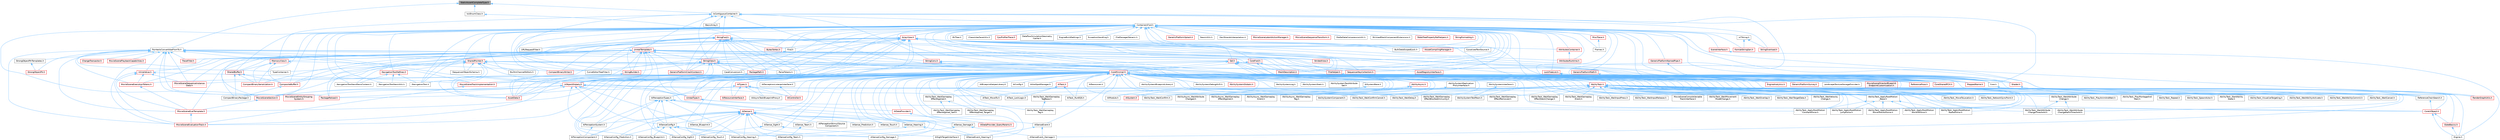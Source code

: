 digraph "StaticAssertCompleteType.h"
{
 // INTERACTIVE_SVG=YES
 // LATEX_PDF_SIZE
  bgcolor="transparent";
  edge [fontname=Helvetica,fontsize=10,labelfontname=Helvetica,labelfontsize=10];
  node [fontname=Helvetica,fontsize=10,shape=box,height=0.2,width=0.4];
  Node1 [id="Node000001",label="StaticAssertCompleteType.h",height=0.2,width=0.4,color="gray40", fillcolor="grey60", style="filled", fontcolor="black",tooltip=" "];
  Node1 -> Node2 [id="edge1_Node000001_Node000002",dir="back",color="steelblue1",style="solid",tooltip=" "];
  Node2 [id="Node000002",label="IsContiguousContainer.h",height=0.2,width=0.4,color="grey40", fillcolor="white", style="filled",URL="$d5/d3c/IsContiguousContainer_8h.html",tooltip=" "];
  Node2 -> Node3 [id="edge2_Node000002_Node000003",dir="back",color="steelblue1",style="solid",tooltip=" "];
  Node3 [id="Node000003",label="BasicArray.h",height=0.2,width=0.4,color="grey40", fillcolor="white", style="filled",URL="$d8/d6f/BasicArray_8h.html",tooltip=" "];
  Node2 -> Node4 [id="edge3_Node000002_Node000004",dir="back",color="steelblue1",style="solid",tooltip=" "];
  Node4 [id="Node000004",label="ContainersFwd.h",height=0.2,width=0.4,color="grey40", fillcolor="white", style="filled",URL="$d4/d0a/ContainersFwd_8h.html",tooltip=" "];
  Node4 -> Node5 [id="edge4_Node000004_Node000005",dir="back",color="steelblue1",style="solid",tooltip=" "];
  Node5 [id="Node000005",label="ArrayView.h",height=0.2,width=0.4,color="red", fillcolor="#FFF0F0", style="filled",URL="$d7/df4/ArrayView_8h.html",tooltip=" "];
  Node5 -> Node157 [id="edge5_Node000005_Node000157",dir="back",color="steelblue1",style="solid",tooltip=" "];
  Node157 [id="Node000157",label="AssetData.h",height=0.2,width=0.4,color="red", fillcolor="#FFF0F0", style="filled",URL="$d9/d19/AssetData_8h.html",tooltip=" "];
  Node5 -> Node890 [id="edge6_Node000005_Node000890",dir="back",color="steelblue1",style="solid",tooltip=" "];
  Node890 [id="Node000890",label="AttributesContainer.h",height=0.2,width=0.4,color="red", fillcolor="#FFF0F0", style="filled",URL="$d7/db7/AttributesContainer_8h.html",tooltip=" "];
  Node890 -> Node891 [id="edge7_Node000890_Node000891",dir="back",color="steelblue1",style="solid",tooltip=" "];
  Node891 [id="Node000891",label="AttributesRuntime.h",height=0.2,width=0.4,color="red", fillcolor="#FFF0F0", style="filled",URL="$dc/dc1/AttributesRuntime_8h.html",tooltip=" "];
  Node5 -> Node891 [id="edge8_Node000005_Node000891",dir="back",color="steelblue1",style="solid",tooltip=" "];
  Node5 -> Node957 [id="edge9_Node000005_Node000957",dir="back",color="steelblue1",style="solid",tooltip=" "];
  Node957 [id="Node000957",label="BulkDataScopedLock.h",height=0.2,width=0.4,color="grey40", fillcolor="white", style="filled",URL="$da/d4e/BulkDataScopedLock_8h.html",tooltip=" "];
  Node5 -> Node959 [id="edge10_Node000005_Node000959",dir="back",color="steelblue1",style="solid",tooltip=" "];
  Node959 [id="Node000959",label="BytesToHex.h",height=0.2,width=0.4,color="red", fillcolor="#FFF0F0", style="filled",URL="$d0/d85/BytesToHex_8h.html",tooltip=" "];
  Node5 -> Node4106 [id="edge11_Node000005_Node004106",dir="back",color="steelblue1",style="solid",tooltip=" "];
  Node4106 [id="Node004106",label="CompositeBuffer.h",height=0.2,width=0.4,color="red", fillcolor="#FFF0F0", style="filled",URL="$da/d4b/CompositeBuffer_8h.html",tooltip=" "];
  Node4106 -> Node1025 [id="edge12_Node004106_Node001025",dir="back",color="steelblue1",style="solid",tooltip=" "];
  Node1025 [id="Node001025",label="CompactBinaryPackage.h",height=0.2,width=0.4,color="grey40", fillcolor="white", style="filled",URL="$de/d7e/CompactBinaryPackage_8h.html",tooltip=" "];
  Node5 -> Node1036 [id="edge13_Node000005_Node001036",dir="back",color="steelblue1",style="solid",tooltip=" "];
  Node1036 [id="Node001036",label="Core.h",height=0.2,width=0.4,color="grey40", fillcolor="white", style="filled",URL="$d6/dd7/Core_8h.html",tooltip=" "];
  Node1036 -> Node1037 [id="edge14_Node001036_Node001037",dir="back",color="steelblue1",style="solid",tooltip=" "];
  Node1037 [id="Node001037",label="CoreUObject.h",height=0.2,width=0.4,color="red", fillcolor="#FFF0F0", style="filled",URL="$d0/ded/CoreUObject_8h.html",tooltip=" "];
  Node1037 -> Node134 [id="edge15_Node001037_Node000134",dir="back",color="steelblue1",style="solid",tooltip=" "];
  Node134 [id="Node000134",label="Engine.h",height=0.2,width=0.4,color="grey40", fillcolor="white", style="filled",URL="$d1/d34/Public_2Engine_8h.html",tooltip=" "];
  Node1037 -> Node1038 [id="edge16_Node001037_Node001038",dir="back",color="steelblue1",style="solid",tooltip=" "];
  Node1038 [id="Node001038",label="SlateBasics.h",height=0.2,width=0.4,color="red", fillcolor="#FFF0F0", style="filled",URL="$da/d2f/SlateBasics_8h.html",tooltip=" "];
  Node1038 -> Node134 [id="edge17_Node001038_Node000134",dir="back",color="steelblue1",style="solid",tooltip=" "];
  Node1036 -> Node134 [id="edge18_Node001036_Node000134",dir="back",color="steelblue1",style="solid",tooltip=" "];
  Node1036 -> Node1038 [id="edge19_Node001036_Node001038",dir="back",color="steelblue1",style="solid",tooltip=" "];
  Node5 -> Node1042 [id="edge20_Node000005_Node001042",dir="back",color="steelblue1",style="solid",tooltip=" "];
  Node1042 [id="Node001042",label="CoreSharedPCH.h",height=0.2,width=0.4,color="red", fillcolor="#FFF0F0", style="filled",URL="$d8/de5/CoreSharedPCH_8h.html",tooltip=" "];
  Node5 -> Node4117 [id="edge21_Node000005_Node004117",dir="back",color="steelblue1",style="solid",tooltip=" "];
  Node4117 [id="Node004117",label="CurveEditorTreeFilter.h",height=0.2,width=0.4,color="grey40", fillcolor="white", style="filled",URL="$d6/dcd/CurveEditorTreeFilter_8h.html",tooltip=" "];
  Node5 -> Node4306 [id="edge22_Node000005_Node004306",dir="back",color="steelblue1",style="solid",tooltip=" "];
  Node4306 [id="Node004306",label="FileHelper.h",height=0.2,width=0.4,color="red", fillcolor="#FFF0F0", style="filled",URL="$d8/dfe/FileHelper_8h.html",tooltip=" "];
  Node4306 -> Node1036 [id="edge23_Node004306_Node001036",dir="back",color="steelblue1",style="solid",tooltip=" "];
  Node4306 -> Node1042 [id="edge24_Node004306_Node001042",dir="back",color="steelblue1",style="solid",tooltip=" "];
  Node5 -> Node4312 [id="edge25_Node000005_Node004312",dir="back",color="steelblue1",style="solid",tooltip=" "];
  Node4312 [id="Node004312",label="Find.h",height=0.2,width=0.4,color="grey40", fillcolor="white", style="filled",URL="$d7/dda/String_2Find_8h.html",tooltip=" "];
  Node4312 -> Node4313 [id="edge26_Node004312_Node004313",dir="back",color="steelblue1",style="solid",tooltip=" "];
  Node4313 [id="Node004313",label="StringView.h",height=0.2,width=0.4,color="red", fillcolor="#FFF0F0", style="filled",URL="$dd/dea/StringView_8h.html",tooltip=" "];
  Node4313 -> Node157 [id="edge27_Node004313_Node000157",dir="back",color="steelblue1",style="solid",tooltip=" "];
  Node4313 -> Node4323 [id="edge28_Node004313_Node004323",dir="back",color="steelblue1",style="solid",tooltip=" "];
  Node4323 [id="Node004323",label="CaseConversion.h",height=0.2,width=0.4,color="grey40", fillcolor="white", style="filled",URL="$d5/df7/CaseConversion_8h.html",tooltip=" "];
  Node4313 -> Node1029 [id="edge29_Node004313_Node001029",dir="back",color="steelblue1",style="solid",tooltip=" "];
  Node1029 [id="Node001029",label="CompactBinaryWriter.h",height=0.2,width=0.4,color="red", fillcolor="#FFF0F0", style="filled",URL="$d1/d47/CompactBinaryWriter_8h.html",tooltip=" "];
  Node4313 -> Node4306 [id="edge30_Node004313_Node004306",dir="back",color="steelblue1",style="solid",tooltip=" "];
  Node4313 -> Node2465 [id="edge31_Node004313_Node002465",dir="back",color="steelblue1",style="solid",tooltip=" "];
  Node2465 [id="Node002465",label="GenericPlatformCrashContext.h",height=0.2,width=0.4,color="red", fillcolor="#FFF0F0", style="filled",URL="$dd/d2c/GenericPlatformCrashContext_8h.html",tooltip=" "];
  Node4313 -> Node4506 [id="edge32_Node004313_Node004506",dir="back",color="steelblue1",style="solid",tooltip=" "];
  Node4506 [id="Node004506",label="PackagePath.h",height=0.2,width=0.4,color="red", fillcolor="#FFF0F0", style="filled",URL="$d8/d15/PackagePath_8h.html",tooltip=" "];
  Node4506 -> Node157 [id="edge33_Node004506_Node000157",dir="back",color="steelblue1",style="solid",tooltip=" "];
  Node4506 -> Node4508 [id="edge34_Node004506_Node004508",dir="back",color="steelblue1",style="solid",tooltip=" "];
  Node4508 [id="Node004508",label="UObjectGlobals.h",height=0.2,width=0.4,color="red", fillcolor="#FFF0F0", style="filled",URL="$d0/da9/UObjectGlobals_8h.html",tooltip=" "];
  Node4508 -> Node2977 [id="edge35_Node004508_Node002977",dir="back",color="steelblue1",style="solid",tooltip=" "];
  Node2977 [id="Node002977",label="AIController.h",height=0.2,width=0.4,color="red", fillcolor="#FFF0F0", style="filled",URL="$d7/dd8/AIController_8h.html",tooltip=" "];
  Node4508 -> Node3122 [id="edge36_Node004508_Node003122",dir="back",color="steelblue1",style="solid",tooltip=" "];
  Node3122 [id="Node003122",label="AIPerceptionSystem.h",height=0.2,width=0.4,color="grey40", fillcolor="white", style="filled",URL="$d0/d08/AIPerceptionSystem_8h.html",tooltip=" "];
  Node3122 -> Node2835 [id="edge37_Node003122_Node002835",dir="back",color="steelblue1",style="solid",tooltip=" "];
  Node2835 [id="Node002835",label="AIPerceptionComponent.h",height=0.2,width=0.4,color="grey40", fillcolor="white", style="filled",URL="$d6/d0a/AIPerceptionComponent_8h.html",tooltip=" "];
  Node4508 -> Node3124 [id="edge38_Node004508_Node003124",dir="back",color="steelblue1",style="solid",tooltip=" "];
  Node3124 [id="Node003124",label="AISenseConfig.h",height=0.2,width=0.4,color="grey40", fillcolor="white", style="filled",URL="$d4/d73/AISenseConfig_8h.html",tooltip=" "];
  Node3124 -> Node3125 [id="edge39_Node003124_Node003125",dir="back",color="steelblue1",style="solid",tooltip=" "];
  Node3125 [id="Node003125",label="AISenseConfig_Blueprint.h",height=0.2,width=0.4,color="grey40", fillcolor="white", style="filled",URL="$d7/ddf/AISenseConfig__Blueprint_8h.html",tooltip=" "];
  Node3124 -> Node3126 [id="edge40_Node003124_Node003126",dir="back",color="steelblue1",style="solid",tooltip=" "];
  Node3126 [id="Node003126",label="AISenseConfig_Damage.h",height=0.2,width=0.4,color="grey40", fillcolor="white", style="filled",URL="$d4/d13/AISenseConfig__Damage_8h.html",tooltip=" "];
  Node3124 -> Node3127 [id="edge41_Node003124_Node003127",dir="back",color="steelblue1",style="solid",tooltip=" "];
  Node3127 [id="Node003127",label="AISenseConfig_Hearing.h",height=0.2,width=0.4,color="grey40", fillcolor="white", style="filled",URL="$df/d81/AISenseConfig__Hearing_8h.html",tooltip=" "];
  Node3124 -> Node3128 [id="edge42_Node003124_Node003128",dir="back",color="steelblue1",style="solid",tooltip=" "];
  Node3128 [id="Node003128",label="AISenseConfig_Prediction.h",height=0.2,width=0.4,color="grey40", fillcolor="white", style="filled",URL="$d2/d6e/AISenseConfig__Prediction_8h.html",tooltip=" "];
  Node3124 -> Node3129 [id="edge43_Node003124_Node003129",dir="back",color="steelblue1",style="solid",tooltip=" "];
  Node3129 [id="Node003129",label="AISenseConfig_Sight.h",height=0.2,width=0.4,color="grey40", fillcolor="white", style="filled",URL="$d7/d17/AISenseConfig__Sight_8h.html",tooltip=" "];
  Node3124 -> Node3130 [id="edge44_Node003124_Node003130",dir="back",color="steelblue1",style="solid",tooltip=" "];
  Node3130 [id="Node003130",label="AISenseConfig_Team.h",height=0.2,width=0.4,color="grey40", fillcolor="white", style="filled",URL="$dc/daf/AISenseConfig__Team_8h.html",tooltip=" "];
  Node3124 -> Node3131 [id="edge45_Node003124_Node003131",dir="back",color="steelblue1",style="solid",tooltip=" "];
  Node3131 [id="Node003131",label="AISenseConfig_Touch.h",height=0.2,width=0.4,color="grey40", fillcolor="white", style="filled",URL="$df/d3a/AISenseConfig__Touch_8h.html",tooltip=" "];
  Node4508 -> Node3136 [id="edge46_Node004508_Node003136",dir="back",color="steelblue1",style="solid",tooltip=" "];
  Node3136 [id="Node003136",label="AISenseEvent_Hearing.h",height=0.2,width=0.4,color="grey40", fillcolor="white", style="filled",URL="$df/d3a/AISenseEvent__Hearing_8h.html",tooltip=" "];
  Node4508 -> Node3132 [id="edge47_Node004508_Node003132",dir="back",color="steelblue1",style="solid",tooltip=" "];
  Node3132 [id="Node003132",label="AISense_Blueprint.h",height=0.2,width=0.4,color="grey40", fillcolor="white", style="filled",URL="$d6/d30/AISense__Blueprint_8h.html",tooltip=" "];
  Node4508 -> Node157 [id="edge48_Node004508_Node000157",dir="back",color="steelblue1",style="solid",tooltip=" "];
  Node4508 -> Node1037 [id="edge49_Node004508_Node001037",dir="back",color="steelblue1",style="solid",tooltip=" "];
  Node4508 -> Node5883 [id="edge50_Node004508_Node005883",dir="back",color="steelblue1",style="solid",tooltip=" "];
  Node5883 [id="Node005883",label="MovieSceneConsoleVariable\lTrackInterface.h",height=0.2,width=0.4,color="grey40", fillcolor="white", style="filled",URL="$d0/d64/MovieSceneConsoleVariableTrackInterface_8h.html",tooltip=" "];
  Node4508 -> Node3975 [id="edge51_Node004508_Node003975",dir="back",color="steelblue1",style="solid",tooltip=" "];
  Node3975 [id="Node003975",label="MovieSceneEntityGrouping\lSystem.h",height=0.2,width=0.4,color="red", fillcolor="#FFF0F0", style="filled",URL="$d6/dce/MovieSceneEntityGroupingSystem_8h.html",tooltip=" "];
  Node4508 -> Node4676 [id="edge52_Node004508_Node004676",dir="back",color="steelblue1",style="solid",tooltip=" "];
  Node4676 [id="Node004676",label="MovieSceneSection.h",height=0.2,width=0.4,color="red", fillcolor="#FFF0F0", style="filled",URL="$db/d95/MovieSceneSection_8h.html",tooltip=" "];
  Node4676 -> Node3424 [id="edge53_Node004676_Node003424",dir="back",color="steelblue1",style="solid",tooltip=" "];
  Node3424 [id="Node003424",label="MovieSceneEvalTemplate.h",height=0.2,width=0.4,color="red", fillcolor="#FFF0F0", style="filled",URL="$d2/d6c/MovieSceneEvalTemplate_8h.html",tooltip=" "];
  Node3424 -> Node3428 [id="edge54_Node003424_Node003428",dir="back",color="steelblue1",style="solid",tooltip=" "];
  Node3428 [id="Node003428",label="MovieSceneEvaluationTrack.h",height=0.2,width=0.4,color="red", fillcolor="#FFF0F0", style="filled",URL="$d1/de1/MovieSceneEvaluationTrack_8h.html",tooltip=" "];
  Node4508 -> Node6023 [id="edge55_Node004508_Node006023",dir="back",color="steelblue1",style="solid",tooltip=" "];
  Node6023 [id="Node006023",label="PackageReload.h",height=0.2,width=0.4,color="red", fillcolor="#FFF0F0", style="filled",URL="$d9/d25/PackageReload_8h.html",tooltip=" "];
  Node4508 -> Node1604 [id="edge56_Node004508_Node001604",dir="back",color="steelblue1",style="solid",tooltip=" "];
  Node1604 [id="Node001604",label="ReferenceChainSearch.h",height=0.2,width=0.4,color="grey40", fillcolor="white", style="filled",URL="$d3/db7/ReferenceChainSearch_8h.html",tooltip=" "];
  Node1604 -> Node1037 [id="edge57_Node001604_Node001037",dir="back",color="steelblue1",style="solid",tooltip=" "];
  Node4508 -> Node2500 [id="edge58_Node004508_Node002500",dir="back",color="steelblue1",style="solid",tooltip=" "];
  Node2500 [id="Node002500",label="UnrealType.h",height=0.2,width=0.4,color="red", fillcolor="#FFF0F0", style="filled",URL="$d6/d2f/UnrealType_8h.html",tooltip=" "];
  Node2500 -> Node2501 [id="edge59_Node002500_Node002501",dir="back",color="steelblue1",style="solid",tooltip=" "];
  Node2501 [id="Node002501",label="AIDataProvider.h",height=0.2,width=0.4,color="red", fillcolor="#FFF0F0", style="filled",URL="$dd/d5b/AIDataProvider_8h.html",tooltip=" "];
  Node2501 -> Node2502 [id="edge60_Node002501_Node002502",dir="back",color="steelblue1",style="solid",tooltip=" "];
  Node2502 [id="Node002502",label="AIDataProvider_QueryParams.h",height=0.2,width=0.4,color="red", fillcolor="#FFF0F0", style="filled",URL="$d3/dd9/AIDataProvider__QueryParams_8h.html",tooltip=" "];
  Node2500 -> Node1037 [id="edge61_Node002500_Node001037",dir="back",color="steelblue1",style="solid",tooltip=" "];
  Node4313 -> Node6397 [id="edge62_Node004313_Node006397",dir="back",color="steelblue1",style="solid",tooltip=" "];
  Node6397 [id="Node006397",label="ParseTokens.h",height=0.2,width=0.4,color="grey40", fillcolor="white", style="filled",URL="$d5/d40/ParseTokens_8h.html",tooltip=" "];
  Node4313 -> Node6404 [id="edge63_Node004313_Node006404",dir="back",color="steelblue1",style="solid",tooltip=" "];
  Node6404 [id="Node006404",label="StringBuilder.h",height=0.2,width=0.4,color="red", fillcolor="#FFF0F0", style="filled",URL="$d4/d52/StringBuilder_8h.html",tooltip=" "];
  Node6404 -> Node157 [id="edge64_Node006404_Node000157",dir="back",color="steelblue1",style="solid",tooltip=" "];
  Node4313 -> Node4508 [id="edge65_Node004313_Node004508",dir="back",color="steelblue1",style="solid",tooltip=" "];
  Node5 -> Node8372 [id="edge66_Node000005_Node008372",dir="back",color="steelblue1",style="solid",tooltip=" "];
  Node8372 [id="Node008372",label="IAssetCompilingManager.h",height=0.2,width=0.4,color="red", fillcolor="#FFF0F0", style="filled",URL="$d4/d47/IAssetCompilingManager_8h.html",tooltip=" "];
  Node5 -> Node7783 [id="edge67_Node000005_Node007783",dir="back",color="steelblue1",style="solid",tooltip=" "];
  Node7783 [id="Node007783",label="ILocalizedTextSource.h",height=0.2,width=0.4,color="grey40", fillcolor="white", style="filled",URL="$dd/dc6/ILocalizedTextSource_8h.html",tooltip=" "];
  Node5 -> Node3212 [id="edge68_Node000005_Node003212",dir="back",color="steelblue1",style="solid",tooltip=" "];
  Node3212 [id="Node003212",label="INavigationTool.h",height=0.2,width=0.4,color="grey40", fillcolor="white", style="filled",URL="$df/d66/INavigationTool_8h.html",tooltip=" "];
  Node5 -> Node7154 [id="edge69_Node000005_Node007154",dir="back",color="steelblue1",style="solid",tooltip=" "];
  Node7154 [id="Node007154",label="MappedName.h",height=0.2,width=0.4,color="red", fillcolor="#FFF0F0", style="filled",URL="$db/d96/MappedName_8h.html",tooltip=" "];
  Node5 -> Node1347 [id="edge70_Node000005_Node001347",dir="back",color="steelblue1",style="solid",tooltip=" "];
  Node1347 [id="Node001347",label="MeshDescription.h",height=0.2,width=0.4,color="red", fillcolor="#FFF0F0", style="filled",URL="$d5/d91/MeshDescription_8h.html",tooltip=" "];
  Node5 -> Node3428 [id="edge71_Node000005_Node003428",dir="back",color="steelblue1",style="solid",tooltip=" "];
  Node5 -> Node4676 [id="edge72_Node000005_Node004676",dir="back",color="steelblue1",style="solid",tooltip=" "];
  Node5 -> Node5473 [id="edge73_Node000005_Node005473",dir="back",color="steelblue1",style="solid",tooltip=" "];
  Node5473 [id="Node005473",label="MovieSceneTrackImplementation.h",height=0.2,width=0.4,color="red", fillcolor="#FFF0F0", style="filled",URL="$d8/d4a/MovieSceneTrackImplementation_8h.html",tooltip=" "];
  Node5473 -> Node3428 [id="edge74_Node005473_Node003428",dir="back",color="steelblue1",style="solid",tooltip=" "];
  Node5 -> Node4506 [id="edge75_Node000005_Node004506",dir="back",color="steelblue1",style="solid",tooltip=" "];
  Node5 -> Node6023 [id="edge76_Node000005_Node006023",dir="back",color="steelblue1",style="solid",tooltip=" "];
  Node5 -> Node6397 [id="edge77_Node000005_Node006397",dir="back",color="steelblue1",style="solid",tooltip=" "];
  Node5 -> Node2015 [id="edge78_Node000005_Node002015",dir="back",color="steelblue1",style="solid",tooltip=" "];
  Node2015 [id="Node002015",label="RenderGraphUtils.h",height=0.2,width=0.4,color="red", fillcolor="#FFF0F0", style="filled",URL="$d6/d45/RenderGraphUtils_8h.html",tooltip=" "];
  Node5 -> Node8185 [id="edge79_Node000005_Node008185",dir="back",color="steelblue1",style="solid",tooltip=" "];
  Node8185 [id="Node008185",label="SequencerKeyCollection.h",height=0.2,width=0.4,color="red", fillcolor="#FFF0F0", style="filled",URL="$da/d54/SequencerKeyCollection_8h.html",tooltip=" "];
  Node5 -> Node1857 [id="edge80_Node000005_Node001857",dir="back",color="steelblue1",style="solid",tooltip=" "];
  Node1857 [id="Node001857",label="Shader.h",height=0.2,width=0.4,color="red", fillcolor="#FFF0F0", style="filled",URL="$d2/dac/Shader_8h.html",tooltip=" "];
  Node1857 -> Node2015 [id="edge81_Node001857_Node002015",dir="back",color="steelblue1",style="solid",tooltip=" "];
  Node5 -> Node8389 [id="edge82_Node000005_Node008389",dir="back",color="steelblue1",style="solid",tooltip=" "];
  Node8389 [id="Node008389",label="StridedView.h",height=0.2,width=0.4,color="red", fillcolor="#FFF0F0", style="filled",URL="$d7/d50/StridedView_8h.html",tooltip=" "];
  Node5 -> Node4508 [id="edge83_Node000005_Node004508",dir="back",color="steelblue1",style="solid",tooltip=" "];
  Node5 -> Node2500 [id="edge84_Node000005_Node002500",dir="back",color="steelblue1",style="solid",tooltip=" "];
  Node4 -> Node157 [id="edge85_Node000004_Node000157",dir="back",color="steelblue1",style="solid",tooltip=" "];
  Node4 -> Node6413 [id="edge86_Node000004_Node006413",dir="back",color="steelblue1",style="solid",tooltip=" "];
  Node6413 [id="Node006413",label="AssetRegistryInterface.h",height=0.2,width=0.4,color="red", fillcolor="#FFF0F0", style="filled",URL="$d5/d26/AssetRegistryInterface_8h.html",tooltip=" "];
  Node4 -> Node890 [id="edge87_Node000004_Node000890",dir="back",color="steelblue1",style="solid",tooltip=" "];
  Node4 -> Node891 [id="edge88_Node000004_Node000891",dir="back",color="steelblue1",style="solid",tooltip=" "];
  Node4 -> Node7920 [id="edge89_Node000004_Node007920",dir="back",color="steelblue1",style="solid",tooltip=" "];
  Node7920 [id="Node007920",label="BVTree.h",height=0.2,width=0.4,color="grey40", fillcolor="white", style="filled",URL="$d0/d4e/BVTree_8h.html",tooltip=" "];
  Node4 -> Node3628 [id="edge90_Node000004_Node003628",dir="back",color="steelblue1",style="solid",tooltip=" "];
  Node3628 [id="Node003628",label="BuiltInChannelEditors.h",height=0.2,width=0.4,color="grey40", fillcolor="white", style="filled",URL="$df/daf/BuiltInChannelEditors_8h.html",tooltip=" "];
  Node4 -> Node957 [id="edge91_Node000004_Node000957",dir="back",color="steelblue1",style="solid",tooltip=" "];
  Node4 -> Node959 [id="edge92_Node000004_Node000959",dir="back",color="steelblue1",style="solid",tooltip=" "];
  Node4 -> Node4323 [id="edge93_Node000004_Node004323",dir="back",color="steelblue1",style="solid",tooltip=" "];
  Node4 -> Node8391 [id="edge94_Node000004_Node008391",dir="back",color="steelblue1",style="solid",tooltip=" "];
  Node8391 [id="Node008391",label="ChaosInterfaceUtils.h",height=0.2,width=0.4,color="grey40", fillcolor="white", style="filled",URL="$d0/dff/ChaosInterfaceUtils_8h.html",tooltip=" "];
  Node4 -> Node1025 [id="edge95_Node000004_Node001025",dir="back",color="steelblue1",style="solid",tooltip=" "];
  Node4 -> Node1026 [id="edge96_Node000004_Node001026",dir="back",color="steelblue1",style="solid",tooltip=" "];
  Node1026 [id="Node001026",label="CompactBinarySerialization.h",height=0.2,width=0.4,color="red", fillcolor="#FFF0F0", style="filled",URL="$d5/da9/CompactBinarySerialization_8h.html",tooltip=" "];
  Node4 -> Node1029 [id="edge97_Node000004_Node001029",dir="back",color="steelblue1",style="solid",tooltip=" "];
  Node4 -> Node4106 [id="edge98_Node000004_Node004106",dir="back",color="steelblue1",style="solid",tooltip=" "];
  Node4 -> Node1036 [id="edge99_Node000004_Node001036",dir="back",color="steelblue1",style="solid",tooltip=" "];
  Node4 -> Node8392 [id="edge100_Node000004_Node008392",dir="back",color="steelblue1",style="solid",tooltip=" "];
  Node8392 [id="Node008392",label="CoreFwd.h",height=0.2,width=0.4,color="red", fillcolor="#FFF0F0", style="filled",URL="$d1/d1e/CoreFwd_8h.html",tooltip=" "];
  Node8392 -> Node6514 [id="edge101_Node008392_Node006514",dir="back",color="steelblue1",style="solid",tooltip=" "];
  Node6514 [id="Node006514",label="CoreMinimal.h",height=0.2,width=0.4,color="red", fillcolor="#FFF0F0", style="filled",URL="$d7/d67/CoreMinimal_8h.html",tooltip=" "];
  Node6514 -> Node2881 [id="edge102_Node006514_Node002881",dir="back",color="steelblue1",style="solid",tooltip=" "];
  Node2881 [id="Node002881",label="AIAsyncTaskBlueprintProxy.h",height=0.2,width=0.4,color="grey40", fillcolor="white", style="filled",URL="$db/d07/AIAsyncTaskBlueprintProxy_8h.html",tooltip=" "];
  Node6514 -> Node2621 [id="edge103_Node006514_Node002621",dir="back",color="steelblue1",style="solid",tooltip=" "];
  Node2621 [id="Node002621",label="AIBlueprintHelperLibrary.h",height=0.2,width=0.4,color="grey40", fillcolor="white", style="filled",URL="$dc/d00/AIBlueprintHelperLibrary_8h.html",tooltip=" "];
  Node6514 -> Node6515 [id="edge104_Node006514_Node006515",dir="back",color="steelblue1",style="solid",tooltip=" "];
  Node6515 [id="Node006515",label="AIConfig.h",height=0.2,width=0.4,color="grey40", fillcolor="white", style="filled",URL="$da/da3/AIConfig_8h.html",tooltip=" "];
  Node6514 -> Node2977 [id="edge105_Node006514_Node002977",dir="back",color="steelblue1",style="solid",tooltip=" "];
  Node6514 -> Node2501 [id="edge106_Node006514_Node002501",dir="back",color="steelblue1",style="solid",tooltip=" "];
  Node6514 -> Node2502 [id="edge107_Node006514_Node002502",dir="back",color="steelblue1",style="solid",tooltip=" "];
  Node6514 -> Node6089 [id="edge108_Node006514_Node006089",dir="back",color="steelblue1",style="solid",tooltip=" "];
  Node6089 [id="Node006089",label="AIHotSpotManager.h",height=0.2,width=0.4,color="grey40", fillcolor="white", style="filled",URL="$da/d1d/AIHotSpotManager_8h.html",tooltip=" "];
  Node6514 -> Node5172 [id="edge109_Node006514_Node005172",dir="back",color="steelblue1",style="solid",tooltip=" "];
  Node5172 [id="Node005172",label="AIModule.h",height=0.2,width=0.4,color="grey40", fillcolor="white", style="filled",URL="$d9/df1/AIModule_8h.html",tooltip=" "];
  Node6514 -> Node2835 [id="edge110_Node006514_Node002835",dir="back",color="steelblue1",style="solid",tooltip=" "];
  Node6514 -> Node5783 [id="edge111_Node006514_Node005783",dir="back",color="steelblue1",style="solid",tooltip=" "];
  Node5783 [id="Node005783",label="AIPerceptionListenerInterface.h",height=0.2,width=0.4,color="grey40", fillcolor="white", style="filled",URL="$d4/dd7/AIPerceptionListenerInterface_8h.html",tooltip=" "];
  Node5783 -> Node2977 [id="edge112_Node005783_Node002977",dir="back",color="steelblue1",style="solid",tooltip=" "];
  Node6514 -> Node2836 [id="edge113_Node006514_Node002836",dir="back",color="steelblue1",style="solid",tooltip=" "];
  Node2836 [id="Node002836",label="AIPerceptionStimuliSource\lComponent.h",height=0.2,width=0.4,color="grey40", fillcolor="white", style="filled",URL="$df/da3/AIPerceptionStimuliSourceComponent_8h.html",tooltip=" "];
  Node6514 -> Node3122 [id="edge114_Node006514_Node003122",dir="back",color="steelblue1",style="solid",tooltip=" "];
  Node6514 -> Node3121 [id="edge115_Node006514_Node003121",dir="back",color="steelblue1",style="solid",tooltip=" "];
  Node3121 [id="Node003121",label="AIPerceptionTypes.h",height=0.2,width=0.4,color="grey40", fillcolor="white", style="filled",URL="$de/d00/AIPerceptionTypes_8h.html",tooltip=" "];
  Node3121 -> Node2835 [id="edge116_Node003121_Node002835",dir="back",color="steelblue1",style="solid",tooltip=" "];
  Node3121 -> Node3122 [id="edge117_Node003121_Node003122",dir="back",color="steelblue1",style="solid",tooltip=" "];
  Node3121 -> Node3123 [id="edge118_Node003121_Node003123",dir="back",color="steelblue1",style="solid",tooltip=" "];
  Node3123 [id="Node003123",label="AISense.h",height=0.2,width=0.4,color="red", fillcolor="#FFF0F0", style="filled",URL="$d3/dbd/AISense_8h.html",tooltip=" "];
  Node3123 -> Node2835 [id="edge119_Node003123_Node002835",dir="back",color="steelblue1",style="solid",tooltip=" "];
  Node3123 -> Node2836 [id="edge120_Node003123_Node002836",dir="back",color="steelblue1",style="solid",tooltip=" "];
  Node3123 -> Node3122 [id="edge121_Node003123_Node003122",dir="back",color="steelblue1",style="solid",tooltip=" "];
  Node3123 -> Node3124 [id="edge122_Node003123_Node003124",dir="back",color="steelblue1",style="solid",tooltip=" "];
  Node3123 -> Node3125 [id="edge123_Node003123_Node003125",dir="back",color="steelblue1",style="solid",tooltip=" "];
  Node3123 -> Node3126 [id="edge124_Node003123_Node003126",dir="back",color="steelblue1",style="solid",tooltip=" "];
  Node3123 -> Node3127 [id="edge125_Node003123_Node003127",dir="back",color="steelblue1",style="solid",tooltip=" "];
  Node3123 -> Node3128 [id="edge126_Node003123_Node003128",dir="back",color="steelblue1",style="solid",tooltip=" "];
  Node3123 -> Node3129 [id="edge127_Node003123_Node003129",dir="back",color="steelblue1",style="solid",tooltip=" "];
  Node3123 -> Node3130 [id="edge128_Node003123_Node003130",dir="back",color="steelblue1",style="solid",tooltip=" "];
  Node3123 -> Node3131 [id="edge129_Node003123_Node003131",dir="back",color="steelblue1",style="solid",tooltip=" "];
  Node3123 -> Node3132 [id="edge130_Node003123_Node003132",dir="back",color="steelblue1",style="solid",tooltip=" "];
  Node3123 -> Node3133 [id="edge131_Node003123_Node003133",dir="back",color="steelblue1",style="solid",tooltip=" "];
  Node3133 [id="Node003133",label="AISense_Damage.h",height=0.2,width=0.4,color="grey40", fillcolor="white", style="filled",URL="$dd/d37/AISense__Damage_8h.html",tooltip=" "];
  Node3133 -> Node3126 [id="edge132_Node003133_Node003126",dir="back",color="steelblue1",style="solid",tooltip=" "];
  Node3133 -> Node3134 [id="edge133_Node003133_Node003134",dir="back",color="steelblue1",style="solid",tooltip=" "];
  Node3134 [id="Node003134",label="AISenseEvent_Damage.h",height=0.2,width=0.4,color="grey40", fillcolor="white", style="filled",URL="$db/d23/AISenseEvent__Damage_8h.html",tooltip=" "];
  Node3123 -> Node3135 [id="edge134_Node003123_Node003135",dir="back",color="steelblue1",style="solid",tooltip=" "];
  Node3135 [id="Node003135",label="AISense_Hearing.h",height=0.2,width=0.4,color="grey40", fillcolor="white", style="filled",URL="$dc/d03/AISense__Hearing_8h.html",tooltip=" "];
  Node3135 -> Node3127 [id="edge135_Node003135_Node003127",dir="back",color="steelblue1",style="solid",tooltip=" "];
  Node3135 -> Node3136 [id="edge136_Node003135_Node003136",dir="back",color="steelblue1",style="solid",tooltip=" "];
  Node3123 -> Node3137 [id="edge137_Node003123_Node003137",dir="back",color="steelblue1",style="solid",tooltip=" "];
  Node3137 [id="Node003137",label="AISense_Prediction.h",height=0.2,width=0.4,color="grey40", fillcolor="white", style="filled",URL="$d4/de0/AISense__Prediction_8h.html",tooltip=" "];
  Node3123 -> Node3138 [id="edge138_Node003123_Node003138",dir="back",color="steelblue1",style="solid",tooltip=" "];
  Node3138 [id="Node003138",label="AISense_Sight.h",height=0.2,width=0.4,color="grey40", fillcolor="white", style="filled",URL="$d7/d6f/AISense__Sight_8h.html",tooltip=" "];
  Node3138 -> Node3129 [id="edge139_Node003138_Node003129",dir="back",color="steelblue1",style="solid",tooltip=" "];
  Node3138 -> Node3139 [id="edge140_Node003138_Node003139",dir="back",color="steelblue1",style="solid",tooltip=" "];
  Node3139 [id="Node003139",label="AISightTargetInterface.h",height=0.2,width=0.4,color="grey40", fillcolor="white", style="filled",URL="$d0/dd7/AISightTargetInterface_8h.html",tooltip=" "];
  Node3123 -> Node3140 [id="edge141_Node003123_Node003140",dir="back",color="steelblue1",style="solid",tooltip=" "];
  Node3140 [id="Node003140",label="AISense_Team.h",height=0.2,width=0.4,color="grey40", fillcolor="white", style="filled",URL="$d7/d7a/AISense__Team_8h.html",tooltip=" "];
  Node3140 -> Node3130 [id="edge142_Node003140_Node003130",dir="back",color="steelblue1",style="solid",tooltip=" "];
  Node3123 -> Node3141 [id="edge143_Node003123_Node003141",dir="back",color="steelblue1",style="solid",tooltip=" "];
  Node3141 [id="Node003141",label="AISense_Touch.h",height=0.2,width=0.4,color="grey40", fillcolor="white", style="filled",URL="$d6/db4/AISense__Touch_8h.html",tooltip=" "];
  Node3121 -> Node3124 [id="edge144_Node003121_Node003124",dir="back",color="steelblue1",style="solid",tooltip=" "];
  Node3121 -> Node3127 [id="edge145_Node003121_Node003127",dir="back",color="steelblue1",style="solid",tooltip=" "];
  Node3121 -> Node3129 [id="edge146_Node003121_Node003129",dir="back",color="steelblue1",style="solid",tooltip=" "];
  Node3121 -> Node3142 [id="edge147_Node003121_Node003142",dir="back",color="steelblue1",style="solid",tooltip=" "];
  Node3142 [id="Node003142",label="AISenseEvent.h",height=0.2,width=0.4,color="grey40", fillcolor="white", style="filled",URL="$de/d44/AISenseEvent_8h.html",tooltip=" "];
  Node3142 -> Node3134 [id="edge148_Node003142_Node003134",dir="back",color="steelblue1",style="solid",tooltip=" "];
  Node3142 -> Node3136 [id="edge149_Node003142_Node003136",dir="back",color="steelblue1",style="solid",tooltip=" "];
  Node6514 -> Node5634 [id="edge150_Node006514_Node005634",dir="back",color="steelblue1",style="solid",tooltip=" "];
  Node5634 [id="Node005634",label="AIResourceInterface.h",height=0.2,width=0.4,color="red", fillcolor="#FFF0F0", style="filled",URL="$dd/d0d/AIResourceInterface_8h.html",tooltip=" "];
  Node6514 -> Node4619 [id="edge151_Node006514_Node004619",dir="back",color="steelblue1",style="solid",tooltip=" "];
  Node4619 [id="Node004619",label="AIResources.h",height=0.2,width=0.4,color="grey40", fillcolor="white", style="filled",URL="$d9/db0/AIResources_8h.html",tooltip=" "];
  Node6514 -> Node3123 [id="edge152_Node006514_Node003123",dir="back",color="steelblue1",style="solid",tooltip=" "];
  Node6514 -> Node3124 [id="edge153_Node006514_Node003124",dir="back",color="steelblue1",style="solid",tooltip=" "];
  Node6514 -> Node3125 [id="edge154_Node006514_Node003125",dir="back",color="steelblue1",style="solid",tooltip=" "];
  Node6514 -> Node3126 [id="edge155_Node006514_Node003126",dir="back",color="steelblue1",style="solid",tooltip=" "];
  Node6514 -> Node3127 [id="edge156_Node006514_Node003127",dir="back",color="steelblue1",style="solid",tooltip=" "];
  Node6514 -> Node3128 [id="edge157_Node006514_Node003128",dir="back",color="steelblue1",style="solid",tooltip=" "];
  Node6514 -> Node3129 [id="edge158_Node006514_Node003129",dir="back",color="steelblue1",style="solid",tooltip=" "];
  Node6514 -> Node3130 [id="edge159_Node006514_Node003130",dir="back",color="steelblue1",style="solid",tooltip=" "];
  Node6514 -> Node3131 [id="edge160_Node006514_Node003131",dir="back",color="steelblue1",style="solid",tooltip=" "];
  Node6514 -> Node3142 [id="edge161_Node006514_Node003142",dir="back",color="steelblue1",style="solid",tooltip=" "];
  Node6514 -> Node3134 [id="edge162_Node006514_Node003134",dir="back",color="steelblue1",style="solid",tooltip=" "];
  Node6514 -> Node3136 [id="edge163_Node006514_Node003136",dir="back",color="steelblue1",style="solid",tooltip=" "];
  Node6514 -> Node3132 [id="edge164_Node006514_Node003132",dir="back",color="steelblue1",style="solid",tooltip=" "];
  Node6514 -> Node3133 [id="edge165_Node006514_Node003133",dir="back",color="steelblue1",style="solid",tooltip=" "];
  Node6514 -> Node3135 [id="edge166_Node006514_Node003135",dir="back",color="steelblue1",style="solid",tooltip=" "];
  Node6514 -> Node3137 [id="edge167_Node006514_Node003137",dir="back",color="steelblue1",style="solid",tooltip=" "];
  Node6514 -> Node3138 [id="edge168_Node006514_Node003138",dir="back",color="steelblue1",style="solid",tooltip=" "];
  Node6514 -> Node3140 [id="edge169_Node006514_Node003140",dir="back",color="steelblue1",style="solid",tooltip=" "];
  Node6514 -> Node3141 [id="edge170_Node006514_Node003141",dir="back",color="steelblue1",style="solid",tooltip=" "];
  Node6514 -> Node3139 [id="edge171_Node006514_Node003139",dir="back",color="steelblue1",style="solid",tooltip=" "];
  Node6514 -> Node3289 [id="edge172_Node006514_Node003289",dir="back",color="steelblue1",style="solid",tooltip=" "];
  Node3289 [id="Node003289",label="AISystem.h",height=0.2,width=0.4,color="red", fillcolor="#FFF0F0", style="filled",URL="$d0/d71/AISystem_8h.html",tooltip=" "];
  Node6514 -> Node5171 [id="edge173_Node006514_Node005171",dir="back",color="steelblue1",style="solid",tooltip=" "];
  Node5171 [id="Node005171",label="AISystemBase.h",height=0.2,width=0.4,color="grey40", fillcolor="white", style="filled",URL="$d5/d44/AISystemBase_8h.html",tooltip=" "];
  Node5171 -> Node5172 [id="edge174_Node005171_Node005172",dir="back",color="steelblue1",style="solid",tooltip=" "];
  Node5171 -> Node3289 [id="edge175_Node005171_Node003289",dir="back",color="steelblue1",style="solid",tooltip=" "];
  Node6514 -> Node1540 [id="edge176_Node006514_Node001540",dir="back",color="steelblue1",style="solid",tooltip=" "];
  Node1540 [id="Node001540",label="AITask.h",height=0.2,width=0.4,color="red", fillcolor="#FFF0F0", style="filled",URL="$d6/de2/AITask_8h.html",tooltip=" "];
  Node1540 -> Node1541 [id="edge177_Node001540_Node001541",dir="back",color="steelblue1",style="solid",tooltip=" "];
  Node1541 [id="Node001541",label="AITask_LockLogic.h",height=0.2,width=0.4,color="grey40", fillcolor="white", style="filled",URL="$d8/d28/AITask__LockLogic_8h.html",tooltip=" "];
  Node1540 -> Node1542 [id="edge178_Node001540_Node001542",dir="back",color="steelblue1",style="solid",tooltip=" "];
  Node1542 [id="Node001542",label="AITask_MoveTo.h",height=0.2,width=0.4,color="grey40", fillcolor="white", style="filled",URL="$d4/dc4/AITask__MoveTo_8h.html",tooltip=" "];
  Node1540 -> Node1543 [id="edge179_Node001540_Node001543",dir="back",color="steelblue1",style="solid",tooltip=" "];
  Node1543 [id="Node001543",label="AITask_RunEQS.h",height=0.2,width=0.4,color="grey40", fillcolor="white", style="filled",URL="$d9/d9f/AITask__RunEQS_8h.html",tooltip=" "];
  Node6514 -> Node1541 [id="edge180_Node006514_Node001541",dir="back",color="steelblue1",style="solid",tooltip=" "];
  Node6514 -> Node1542 [id="edge181_Node006514_Node001542",dir="back",color="steelblue1",style="solid",tooltip=" "];
  Node6514 -> Node1543 [id="edge182_Node006514_Node001543",dir="back",color="steelblue1",style="solid",tooltip=" "];
  Node6514 -> Node5633 [id="edge183_Node006514_Node005633",dir="back",color="steelblue1",style="solid",tooltip=" "];
  Node5633 [id="Node005633",label="AITypes.h",height=0.2,width=0.4,color="red", fillcolor="#FFF0F0", style="filled",URL="$dd/d64/AITypes_8h.html",tooltip=" "];
  Node5633 -> Node2881 [id="edge184_Node005633_Node002881",dir="back",color="steelblue1",style="solid",tooltip=" "];
  Node5633 -> Node2977 [id="edge185_Node005633_Node002977",dir="back",color="steelblue1",style="solid",tooltip=" "];
  Node5633 -> Node3121 [id="edge186_Node005633_Node003121",dir="back",color="steelblue1",style="solid",tooltip=" "];
  Node5633 -> Node5634 [id="edge187_Node005633_Node005634",dir="back",color="steelblue1",style="solid",tooltip=" "];
  Node5633 -> Node1542 [id="edge188_Node005633_Node001542",dir="back",color="steelblue1",style="solid",tooltip=" "];
  Node6514 -> Node2570 [id="edge189_Node006514_Node002570",dir="back",color="steelblue1",style="solid",tooltip=" "];
  Node2570 [id="Node002570",label="AbilityAsync.h",height=0.2,width=0.4,color="red", fillcolor="#FFF0F0", style="filled",URL="$d8/dce/AbilityAsync_8h.html",tooltip=" "];
  Node2570 -> Node2571 [id="edge190_Node002570_Node002571",dir="back",color="steelblue1",style="solid",tooltip=" "];
  Node2571 [id="Node002571",label="AbilityAsync_WaitAttribute\lChanged.h",height=0.2,width=0.4,color="grey40", fillcolor="white", style="filled",URL="$d8/d81/AbilityAsync__WaitAttributeChanged_8h.html",tooltip=" "];
  Node2570 -> Node2572 [id="edge191_Node002570_Node002572",dir="back",color="steelblue1",style="solid",tooltip=" "];
  Node2572 [id="Node002572",label="AbilityAsync_WaitGameplay\lEffectApplied.h",height=0.2,width=0.4,color="grey40", fillcolor="white", style="filled",URL="$dd/d1a/AbilityAsync__WaitGameplayEffectApplied_8h.html",tooltip=" "];
  Node2570 -> Node2573 [id="edge192_Node002570_Node002573",dir="back",color="steelblue1",style="solid",tooltip=" "];
  Node2573 [id="Node002573",label="AbilityAsync_WaitGameplay\lEvent.h",height=0.2,width=0.4,color="grey40", fillcolor="white", style="filled",URL="$d4/d2d/AbilityAsync__WaitGameplayEvent_8h.html",tooltip=" "];
  Node2570 -> Node2574 [id="edge193_Node002570_Node002574",dir="back",color="steelblue1",style="solid",tooltip=" "];
  Node2574 [id="Node002574",label="AbilityAsync_WaitGameplay\lTag.h",height=0.2,width=0.4,color="grey40", fillcolor="white", style="filled",URL="$d8/dc5/AbilityAsync__WaitGameplayTag_8h.html",tooltip=" "];
  Node6514 -> Node2571 [id="edge194_Node006514_Node002571",dir="back",color="steelblue1",style="solid",tooltip=" "];
  Node6514 -> Node2572 [id="edge195_Node006514_Node002572",dir="back",color="steelblue1",style="solid",tooltip=" "];
  Node6514 -> Node2573 [id="edge196_Node006514_Node002573",dir="back",color="steelblue1",style="solid",tooltip=" "];
  Node6514 -> Node2574 [id="edge197_Node006514_Node002574",dir="back",color="steelblue1",style="solid",tooltip=" "];
  Node6514 -> Node2520 [id="edge198_Node006514_Node002520",dir="back",color="steelblue1",style="solid",tooltip=" "];
  Node2520 [id="Node002520",label="AbilitySystemBlueprintLibrary.h",height=0.2,width=0.4,color="grey40", fillcolor="white", style="filled",URL="$d5/dd6/AbilitySystemBlueprintLibrary_8h.html",tooltip=" "];
  Node6514 -> Node2521 [id="edge199_Node006514_Node002521",dir="back",color="steelblue1",style="solid",tooltip=" "];
  Node2521 [id="Node002521",label="AbilitySystemComponent.h",height=0.2,width=0.4,color="grey40", fillcolor="white", style="filled",URL="$d0/da3/AbilitySystemComponent_8h.html",tooltip=" "];
  Node6514 -> Node3153 [id="edge200_Node006514_Node003153",dir="back",color="steelblue1",style="solid",tooltip=" "];
  Node3153 [id="Node003153",label="AbilitySystemDebugHUD.h",height=0.2,width=0.4,color="grey40", fillcolor="white", style="filled",URL="$dc/d84/AbilitySystemDebugHUD_8h.html",tooltip=" "];
  Node6514 -> Node2593 [id="edge201_Node006514_Node002593",dir="back",color="steelblue1",style="solid",tooltip=" "];
  Node2593 [id="Node002593",label="AbilitySystemGlobals.h",height=0.2,width=0.4,color="red", fillcolor="#FFF0F0", style="filled",URL="$dc/d82/AbilitySystemGlobals_8h.html",tooltip=" "];
  Node6514 -> Node5784 [id="edge202_Node006514_Node005784",dir="back",color="steelblue1",style="solid",tooltip=" "];
  Node5784 [id="Node005784",label="AbilitySystemInterface.h",height=0.2,width=0.4,color="grey40", fillcolor="white", style="filled",URL="$d8/d76/AbilitySystemInterface_8h.html",tooltip=" "];
  Node5784 -> Node2603 [id="edge203_Node005784_Node002603",dir="back",color="steelblue1",style="solid",tooltip=" "];
  Node2603 [id="Node002603",label="AbilitySystemTestPawn.h",height=0.2,width=0.4,color="grey40", fillcolor="white", style="filled",URL="$d9/d5f/AbilitySystemTestPawn_8h.html",tooltip=" "];
  Node6514 -> Node5348 [id="edge204_Node006514_Node005348",dir="back",color="steelblue1",style="solid",tooltip=" "];
  Node5348 [id="Node005348",label="AbilitySystemLog.h",height=0.2,width=0.4,color="grey40", fillcolor="white", style="filled",URL="$d9/d0f/AbilitySystemLog_8h.html",tooltip=" "];
  Node6514 -> Node5785 [id="edge205_Node006514_Node005785",dir="back",color="steelblue1",style="solid",tooltip=" "];
  Node5785 [id="Node005785",label="AbilitySystemReplication\lProxyInterface.h",height=0.2,width=0.4,color="grey40", fillcolor="white", style="filled",URL="$d9/d17/AbilitySystemReplicationProxyInterface_8h.html",tooltip=" "];
  Node5785 -> Node2521 [id="edge206_Node005785_Node002521",dir="back",color="steelblue1",style="solid",tooltip=" "];
  Node6514 -> Node6516 [id="edge207_Node006514_Node006516",dir="back",color="steelblue1",style="solid",tooltip=" "];
  Node6516 [id="Node006516",label="AbilitySystemStats.h",height=0.2,width=0.4,color="grey40", fillcolor="white", style="filled",URL="$d2/d42/AbilitySystemStats_8h.html",tooltip=" "];
  Node6514 -> Node2522 [id="edge208_Node006514_Node002522",dir="back",color="steelblue1",style="solid",tooltip=" "];
  Node2522 [id="Node002522",label="AbilitySystemTestAttribute\lSet.h",height=0.2,width=0.4,color="grey40", fillcolor="white", style="filled",URL="$df/d1f/AbilitySystemTestAttributeSet_8h.html",tooltip=" "];
  Node6514 -> Node2603 [id="edge209_Node006514_Node002603",dir="back",color="steelblue1",style="solid",tooltip=" "];
  Node6514 -> Node2528 [id="edge210_Node006514_Node002528",dir="back",color="steelblue1",style="solid",tooltip=" "];
  Node2528 [id="Node002528",label="AbilityTask.h",height=0.2,width=0.4,color="red", fillcolor="#FFF0F0", style="filled",URL="$d2/d8e/AbilityTask_8h.html",tooltip=" "];
  Node2528 -> Node2529 [id="edge211_Node002528_Node002529",dir="back",color="steelblue1",style="solid",tooltip=" "];
  Node2529 [id="Node002529",label="AbilityTask_ApplyRootMotion\lConstantForce.h",height=0.2,width=0.4,color="grey40", fillcolor="white", style="filled",URL="$d0/de8/AbilityTask__ApplyRootMotionConstantForce_8h.html",tooltip=" "];
  Node2528 -> Node2530 [id="edge212_Node002528_Node002530",dir="back",color="steelblue1",style="solid",tooltip=" "];
  Node2530 [id="Node002530",label="AbilityTask_ApplyRootMotion\lJumpForce.h",height=0.2,width=0.4,color="grey40", fillcolor="white", style="filled",URL="$d7/db6/AbilityTask__ApplyRootMotionJumpForce_8h.html",tooltip=" "];
  Node2528 -> Node2531 [id="edge213_Node002528_Node002531",dir="back",color="steelblue1",style="solid",tooltip=" "];
  Node2531 [id="Node002531",label="AbilityTask_ApplyRootMotion\lMoveToActorForce.h",height=0.2,width=0.4,color="grey40", fillcolor="white", style="filled",URL="$d5/de3/AbilityTask__ApplyRootMotionMoveToActorForce_8h.html",tooltip=" "];
  Node2528 -> Node2532 [id="edge214_Node002528_Node002532",dir="back",color="steelblue1",style="solid",tooltip=" "];
  Node2532 [id="Node002532",label="AbilityTask_ApplyRootMotion\lMoveToForce.h",height=0.2,width=0.4,color="grey40", fillcolor="white", style="filled",URL="$d3/dc3/AbilityTask__ApplyRootMotionMoveToForce_8h.html",tooltip=" "];
  Node2528 -> Node2533 [id="edge215_Node002528_Node002533",dir="back",color="steelblue1",style="solid",tooltip=" "];
  Node2533 [id="Node002533",label="AbilityTask_ApplyRootMotion\lRadialForce.h",height=0.2,width=0.4,color="grey40", fillcolor="white", style="filled",URL="$da/d06/AbilityTask__ApplyRootMotionRadialForce_8h.html",tooltip=" "];
  Node2528 -> Node2534 [id="edge216_Node002528_Node002534",dir="back",color="steelblue1",style="solid",tooltip=" "];
  Node2534 [id="Node002534",label="AbilityTask_ApplyRootMotion\l_Base.h",height=0.2,width=0.4,color="grey40", fillcolor="white", style="filled",URL="$d8/d7d/AbilityTask__ApplyRootMotion__Base_8h.html",tooltip=" "];
  Node2534 -> Node2529 [id="edge217_Node002534_Node002529",dir="back",color="steelblue1",style="solid",tooltip=" "];
  Node2534 -> Node2530 [id="edge218_Node002534_Node002530",dir="back",color="steelblue1",style="solid",tooltip=" "];
  Node2534 -> Node2531 [id="edge219_Node002534_Node002531",dir="back",color="steelblue1",style="solid",tooltip=" "];
  Node2534 -> Node2532 [id="edge220_Node002534_Node002532",dir="back",color="steelblue1",style="solid",tooltip=" "];
  Node2534 -> Node2533 [id="edge221_Node002534_Node002533",dir="back",color="steelblue1",style="solid",tooltip=" "];
  Node2528 -> Node2535 [id="edge222_Node002528_Node002535",dir="back",color="steelblue1",style="solid",tooltip=" "];
  Node2535 [id="Node002535",label="AbilityTask_MoveToLocation.h",height=0.2,width=0.4,color="grey40", fillcolor="white", style="filled",URL="$da/d8d/AbilityTask__MoveToLocation_8h.html",tooltip=" "];
  Node2528 -> Node2536 [id="edge223_Node002528_Node002536",dir="back",color="steelblue1",style="solid",tooltip=" "];
  Node2536 [id="Node002536",label="AbilityTask_NetworkSyncPoint.h",height=0.2,width=0.4,color="grey40", fillcolor="white", style="filled",URL="$dc/d62/AbilityTask__NetworkSyncPoint_8h.html",tooltip=" "];
  Node2528 -> Node976 [id="edge224_Node002528_Node000976",dir="back",color="steelblue1",style="solid",tooltip=" "];
  Node976 [id="Node000976",label="AbilityTask_PlayAnimAndWait.h",height=0.2,width=0.4,color="grey40", fillcolor="white", style="filled",URL="$d4/d50/AbilityTask__PlayAnimAndWait_8h.html",tooltip=" "];
  Node2528 -> Node977 [id="edge225_Node002528_Node000977",dir="back",color="steelblue1",style="solid",tooltip=" "];
  Node977 [id="Node000977",label="AbilityTask_PlayMontageAnd\lWait.h",height=0.2,width=0.4,color="grey40", fillcolor="white", style="filled",URL="$de/d05/AbilityTask__PlayMontageAndWait_8h.html",tooltip=" "];
  Node2528 -> Node2537 [id="edge226_Node002528_Node002537",dir="back",color="steelblue1",style="solid",tooltip=" "];
  Node2537 [id="Node002537",label="AbilityTask_Repeat.h",height=0.2,width=0.4,color="grey40", fillcolor="white", style="filled",URL="$da/d7d/AbilityTask__Repeat_8h.html",tooltip=" "];
  Node2528 -> Node2538 [id="edge227_Node002528_Node002538",dir="back",color="steelblue1",style="solid",tooltip=" "];
  Node2538 [id="Node002538",label="AbilityTask_SpawnActor.h",height=0.2,width=0.4,color="grey40", fillcolor="white", style="filled",URL="$dc/d97/AbilityTask__SpawnActor_8h.html",tooltip=" "];
  Node2528 -> Node2539 [id="edge228_Node002528_Node002539",dir="back",color="steelblue1",style="solid",tooltip=" "];
  Node2539 [id="Node002539",label="AbilityTask_StartAbility\lState.h",height=0.2,width=0.4,color="grey40", fillcolor="white", style="filled",URL="$db/d91/AbilityTask__StartAbilityState_8h.html",tooltip=" "];
  Node2528 -> Node2540 [id="edge229_Node002528_Node002540",dir="back",color="steelblue1",style="solid",tooltip=" "];
  Node2540 [id="Node002540",label="AbilityTask_VisualizeTargeting.h",height=0.2,width=0.4,color="grey40", fillcolor="white", style="filled",URL="$df/dbd/AbilityTask__VisualizeTargeting_8h.html",tooltip=" "];
  Node2528 -> Node2541 [id="edge230_Node002528_Node002541",dir="back",color="steelblue1",style="solid",tooltip=" "];
  Node2541 [id="Node002541",label="AbilityTask_WaitAbilityActivate.h",height=0.2,width=0.4,color="grey40", fillcolor="white", style="filled",URL="$db/da3/AbilityTask__WaitAbilityActivate_8h.html",tooltip=" "];
  Node2528 -> Node2542 [id="edge231_Node002528_Node002542",dir="back",color="steelblue1",style="solid",tooltip=" "];
  Node2542 [id="Node002542",label="AbilityTask_WaitAbilityCommit.h",height=0.2,width=0.4,color="grey40", fillcolor="white", style="filled",URL="$de/de8/AbilityTask__WaitAbilityCommit_8h.html",tooltip=" "];
  Node2528 -> Node2523 [id="edge232_Node002528_Node002523",dir="back",color="steelblue1",style="solid",tooltip=" "];
  Node2523 [id="Node002523",label="AbilityTask_WaitAttribute\lChange.h",height=0.2,width=0.4,color="grey40", fillcolor="white", style="filled",URL="$dd/d60/AbilityTask__WaitAttributeChange_8h.html",tooltip=" "];
  Node2523 -> Node2524 [id="edge233_Node002523_Node002524",dir="back",color="steelblue1",style="solid",tooltip=" "];
  Node2524 [id="Node002524",label="AbilityTask_WaitAttribute\lChangeRatioThreshold.h",height=0.2,width=0.4,color="grey40", fillcolor="white", style="filled",URL="$de/d5e/AbilityTask__WaitAttributeChangeRatioThreshold_8h.html",tooltip=" "];
  Node2523 -> Node2525 [id="edge234_Node002523_Node002525",dir="back",color="steelblue1",style="solid",tooltip=" "];
  Node2525 [id="Node002525",label="AbilityTask_WaitAttribute\lChangeThreshold.h",height=0.2,width=0.4,color="grey40", fillcolor="white", style="filled",URL="$db/d3e/AbilityTask__WaitAttributeChangeThreshold_8h.html",tooltip=" "];
  Node2528 -> Node2524 [id="edge235_Node002528_Node002524",dir="back",color="steelblue1",style="solid",tooltip=" "];
  Node2528 -> Node2525 [id="edge236_Node002528_Node002525",dir="back",color="steelblue1",style="solid",tooltip=" "];
  Node2528 -> Node2543 [id="edge237_Node002528_Node002543",dir="back",color="steelblue1",style="solid",tooltip=" "];
  Node2543 [id="Node002543",label="AbilityTask_WaitCancel.h",height=0.2,width=0.4,color="grey40", fillcolor="white", style="filled",URL="$dc/d16/AbilityTask__WaitCancel_8h.html",tooltip=" "];
  Node2528 -> Node2544 [id="edge238_Node002528_Node002544",dir="back",color="steelblue1",style="solid",tooltip=" "];
  Node2544 [id="Node002544",label="AbilityTask_WaitConfirm.h",height=0.2,width=0.4,color="grey40", fillcolor="white", style="filled",URL="$d3/d4f/AbilityTask__WaitConfirm_8h.html",tooltip=" "];
  Node2528 -> Node2545 [id="edge239_Node002528_Node002545",dir="back",color="steelblue1",style="solid",tooltip=" "];
  Node2545 [id="Node002545",label="AbilityTask_WaitConfirmCancel.h",height=0.2,width=0.4,color="grey40", fillcolor="white", style="filled",URL="$de/d88/AbilityTask__WaitConfirmCancel_8h.html",tooltip=" "];
  Node2528 -> Node2546 [id="edge240_Node002528_Node002546",dir="back",color="steelblue1",style="solid",tooltip=" "];
  Node2546 [id="Node002546",label="AbilityTask_WaitDelay.h",height=0.2,width=0.4,color="grey40", fillcolor="white", style="filled",URL="$dc/d63/AbilityTask__WaitDelay_8h.html",tooltip=" "];
  Node2528 -> Node2547 [id="edge241_Node002528_Node002547",dir="back",color="steelblue1",style="solid",tooltip=" "];
  Node2547 [id="Node002547",label="AbilityTask_WaitGameplay\lEffectApplied.h",height=0.2,width=0.4,color="grey40", fillcolor="white", style="filled",URL="$d8/dfe/AbilityTask__WaitGameplayEffectApplied_8h.html",tooltip=" "];
  Node2547 -> Node2548 [id="edge242_Node002547_Node002548",dir="back",color="steelblue1",style="solid",tooltip=" "];
  Node2548 [id="Node002548",label="AbilityTask_WaitGameplay\lEffectApplied_Self.h",height=0.2,width=0.4,color="grey40", fillcolor="white", style="filled",URL="$d0/d01/AbilityTask__WaitGameplayEffectApplied__Self_8h.html",tooltip=" "];
  Node2547 -> Node2549 [id="edge243_Node002547_Node002549",dir="back",color="steelblue1",style="solid",tooltip=" "];
  Node2549 [id="Node002549",label="AbilityTask_WaitGameplay\lEffectApplied_Target.h",height=0.2,width=0.4,color="grey40", fillcolor="white", style="filled",URL="$db/dc4/AbilityTask__WaitGameplayEffectApplied__Target_8h.html",tooltip=" "];
  Node2528 -> Node2550 [id="edge244_Node002528_Node002550",dir="back",color="steelblue1",style="solid",tooltip=" "];
  Node2550 [id="Node002550",label="AbilityTask_WaitGameplay\lEffectBlockedImmunity.h",height=0.2,width=0.4,color="grey40", fillcolor="white", style="filled",URL="$d4/d24/AbilityTask__WaitGameplayEffectBlockedImmunity_8h.html",tooltip=" "];
  Node2528 -> Node2551 [id="edge245_Node002528_Node002551",dir="back",color="steelblue1",style="solid",tooltip=" "];
  Node2551 [id="Node002551",label="AbilityTask_WaitGameplay\lEffectRemoved.h",height=0.2,width=0.4,color="grey40", fillcolor="white", style="filled",URL="$d1/da9/AbilityTask__WaitGameplayEffectRemoved_8h.html",tooltip=" "];
  Node2528 -> Node2552 [id="edge246_Node002528_Node002552",dir="back",color="steelblue1",style="solid",tooltip=" "];
  Node2552 [id="Node002552",label="AbilityTask_WaitGameplay\lEffectStackChange.h",height=0.2,width=0.4,color="grey40", fillcolor="white", style="filled",URL="$de/db3/AbilityTask__WaitGameplayEffectStackChange_8h.html",tooltip=" "];
  Node2528 -> Node2553 [id="edge247_Node002528_Node002553",dir="back",color="steelblue1",style="solid",tooltip=" "];
  Node2553 [id="Node002553",label="AbilityTask_WaitGameplay\lEvent.h",height=0.2,width=0.4,color="grey40", fillcolor="white", style="filled",URL="$dc/db8/AbilityTask__WaitGameplayEvent_8h.html",tooltip=" "];
  Node2528 -> Node2554 [id="edge248_Node002528_Node002554",dir="back",color="steelblue1",style="solid",tooltip=" "];
  Node2554 [id="Node002554",label="AbilityTask_WaitGameplay\lTagBase.h",height=0.2,width=0.4,color="grey40", fillcolor="white", style="filled",URL="$d8/dd0/AbilityTask__WaitGameplayTagBase_8h.html",tooltip=" "];
  Node2554 -> Node2555 [id="edge249_Node002554_Node002555",dir="back",color="steelblue1",style="solid",tooltip=" "];
  Node2555 [id="Node002555",label="AbilityTask_WaitGameplay\lTag.h",height=0.2,width=0.4,color="grey40", fillcolor="white", style="filled",URL="$d3/d4f/AbilityTask__WaitGameplayTag_8h.html",tooltip=" "];
  Node2528 -> Node2559 [id="edge250_Node002528_Node002559",dir="back",color="steelblue1",style="solid",tooltip=" "];
  Node2559 [id="Node002559",label="AbilityTask_WaitInputPress.h",height=0.2,width=0.4,color="grey40", fillcolor="white", style="filled",URL="$d6/d00/AbilityTask__WaitInputPress_8h.html",tooltip=" "];
  Node2528 -> Node2560 [id="edge251_Node002528_Node002560",dir="back",color="steelblue1",style="solid",tooltip=" "];
  Node2560 [id="Node002560",label="AbilityTask_WaitInputRelease.h",height=0.2,width=0.4,color="grey40", fillcolor="white", style="filled",URL="$d1/d89/AbilityTask__WaitInputRelease_8h.html",tooltip=" "];
  Node2528 -> Node2561 [id="edge252_Node002528_Node002561",dir="back",color="steelblue1",style="solid",tooltip=" "];
  Node2561 [id="Node002561",label="AbilityTask_WaitMovement\lModeChange.h",height=0.2,width=0.4,color="grey40", fillcolor="white", style="filled",URL="$d9/df7/AbilityTask__WaitMovementModeChange_8h.html",tooltip=" "];
  Node2528 -> Node2562 [id="edge253_Node002528_Node002562",dir="back",color="steelblue1",style="solid",tooltip=" "];
  Node2562 [id="Node002562",label="AbilityTask_WaitOverlap.h",height=0.2,width=0.4,color="grey40", fillcolor="white", style="filled",URL="$d9/dab/AbilityTask__WaitOverlap_8h.html",tooltip=" "];
  Node2528 -> Node2563 [id="edge254_Node002528_Node002563",dir="back",color="steelblue1",style="solid",tooltip=" "];
  Node2563 [id="Node002563",label="AbilityTask_WaitTargetData.h",height=0.2,width=0.4,color="grey40", fillcolor="white", style="filled",URL="$d2/d40/AbilityTask__WaitTargetData_8h.html",tooltip=" "];
  Node2528 -> Node2564 [id="edge255_Node002528_Node002564",dir="back",color="steelblue1",style="solid",tooltip=" "];
  Node2564 [id="Node002564",label="AbilityTask_WaitVelocity\lChange.h",height=0.2,width=0.4,color="grey40", fillcolor="white", style="filled",URL="$da/d38/AbilityTask__WaitVelocityChange_8h.html",tooltip=" "];
  Node6514 -> Node2529 [id="edge256_Node006514_Node002529",dir="back",color="steelblue1",style="solid",tooltip=" "];
  Node6514 -> Node2530 [id="edge257_Node006514_Node002530",dir="back",color="steelblue1",style="solid",tooltip=" "];
  Node6514 -> Node2531 [id="edge258_Node006514_Node002531",dir="back",color="steelblue1",style="solid",tooltip=" "];
  Node6514 -> Node2532 [id="edge259_Node006514_Node002532",dir="back",color="steelblue1",style="solid",tooltip=" "];
  Node6514 -> Node2533 [id="edge260_Node006514_Node002533",dir="back",color="steelblue1",style="solid",tooltip=" "];
  Node6514 -> Node2534 [id="edge261_Node006514_Node002534",dir="back",color="steelblue1",style="solid",tooltip=" "];
  Node6514 -> Node2535 [id="edge262_Node006514_Node002535",dir="back",color="steelblue1",style="solid",tooltip=" "];
  Node6514 -> Node2536 [id="edge263_Node006514_Node002536",dir="back",color="steelblue1",style="solid",tooltip=" "];
  Node6514 -> Node976 [id="edge264_Node006514_Node000976",dir="back",color="steelblue1",style="solid",tooltip=" "];
  Node6514 -> Node977 [id="edge265_Node006514_Node000977",dir="back",color="steelblue1",style="solid",tooltip=" "];
  Node6514 -> Node2537 [id="edge266_Node006514_Node002537",dir="back",color="steelblue1",style="solid",tooltip=" "];
  Node6514 -> Node2538 [id="edge267_Node006514_Node002538",dir="back",color="steelblue1",style="solid",tooltip=" "];
  Node6514 -> Node2539 [id="edge268_Node006514_Node002539",dir="back",color="steelblue1",style="solid",tooltip=" "];
  Node6514 -> Node2540 [id="edge269_Node006514_Node002540",dir="back",color="steelblue1",style="solid",tooltip=" "];
  Node6514 -> Node2541 [id="edge270_Node006514_Node002541",dir="back",color="steelblue1",style="solid",tooltip=" "];
  Node6514 -> Node2542 [id="edge271_Node006514_Node002542",dir="back",color="steelblue1",style="solid",tooltip=" "];
  Node6514 -> Node2523 [id="edge272_Node006514_Node002523",dir="back",color="steelblue1",style="solid",tooltip=" "];
  Node6514 -> Node2524 [id="edge273_Node006514_Node002524",dir="back",color="steelblue1",style="solid",tooltip=" "];
  Node6514 -> Node2525 [id="edge274_Node006514_Node002525",dir="back",color="steelblue1",style="solid",tooltip=" "];
  Node6514 -> Node2543 [id="edge275_Node006514_Node002543",dir="back",color="steelblue1",style="solid",tooltip=" "];
  Node6514 -> Node2544 [id="edge276_Node006514_Node002544",dir="back",color="steelblue1",style="solid",tooltip=" "];
  Node6514 -> Node2545 [id="edge277_Node006514_Node002545",dir="back",color="steelblue1",style="solid",tooltip=" "];
  Node6514 -> Node2546 [id="edge278_Node006514_Node002546",dir="back",color="steelblue1",style="solid",tooltip=" "];
  Node6514 -> Node2547 [id="edge279_Node006514_Node002547",dir="back",color="steelblue1",style="solid",tooltip=" "];
  Node6514 -> Node2548 [id="edge280_Node006514_Node002548",dir="back",color="steelblue1",style="solid",tooltip=" "];
  Node6514 -> Node2549 [id="edge281_Node006514_Node002549",dir="back",color="steelblue1",style="solid",tooltip=" "];
  Node6514 -> Node2550 [id="edge282_Node006514_Node002550",dir="back",color="steelblue1",style="solid",tooltip=" "];
  Node6514 -> Node2551 [id="edge283_Node006514_Node002551",dir="back",color="steelblue1",style="solid",tooltip=" "];
  Node6514 -> Node2552 [id="edge284_Node006514_Node002552",dir="back",color="steelblue1",style="solid",tooltip=" "];
  Node6514 -> Node2553 [id="edge285_Node006514_Node002553",dir="back",color="steelblue1",style="solid",tooltip=" "];
  Node6514 -> Node2555 [id="edge286_Node006514_Node002555",dir="back",color="steelblue1",style="solid",tooltip=" "];
  Node6514 -> Node2554 [id="edge287_Node006514_Node002554",dir="back",color="steelblue1",style="solid",tooltip=" "];
  Node6514 -> Node2559 [id="edge288_Node006514_Node002559",dir="back",color="steelblue1",style="solid",tooltip=" "];
  Node6514 -> Node2560 [id="edge289_Node006514_Node002560",dir="back",color="steelblue1",style="solid",tooltip=" "];
  Node6514 -> Node2561 [id="edge290_Node006514_Node002561",dir="back",color="steelblue1",style="solid",tooltip=" "];
  Node6514 -> Node2562 [id="edge291_Node006514_Node002562",dir="back",color="steelblue1",style="solid",tooltip=" "];
  Node6514 -> Node2563 [id="edge292_Node006514_Node002563",dir="back",color="steelblue1",style="solid",tooltip=" "];
  Node6514 -> Node2564 [id="edge293_Node006514_Node002564",dir="back",color="steelblue1",style="solid",tooltip=" "];
  Node6514 -> Node1036 [id="edge294_Node006514_Node001036",dir="back",color="steelblue1",style="solid",tooltip=" "];
  Node6514 -> Node1042 [id="edge295_Node006514_Node001042",dir="back",color="steelblue1",style="solid",tooltip=" "];
  Node6514 -> Node6815 [id="edge296_Node006514_Node006815",dir="back",color="steelblue1",style="solid",tooltip=" "];
  Node6815 [id="Node006815",label="EngineAnalytics.h",height=0.2,width=0.4,color="red", fillcolor="#FFF0F0", style="filled",URL="$db/d6c/EngineAnalytics_8h.html",tooltip=" "];
  Node6514 -> Node6871 [id="edge297_Node006514_Node006871",dir="back",color="steelblue1",style="solid",tooltip=" "];
  Node6871 [id="Node006871",label="GenericPlatformSurvey.h",height=0.2,width=0.4,color="red", fillcolor="#FFF0F0", style="filled",URL="$dd/d93/GenericPlatformSurvey_8h.html",tooltip=" "];
  Node6514 -> Node2256 [id="edge298_Node006514_Node002256",dir="back",color="steelblue1",style="solid",tooltip=" "];
  Node2256 [id="Node002256",label="LandscapeTextureStorageProvider.h",height=0.2,width=0.4,color="grey40", fillcolor="white", style="filled",URL="$d6/d2b/LandscapeTextureStorageProvider_8h.html",tooltip=" "];
  Node6514 -> Node7154 [id="edge299_Node006514_Node007154",dir="back",color="steelblue1",style="solid",tooltip=" "];
  Node6514 -> Node5058 [id="edge300_Node006514_Node005058",dir="back",color="steelblue1",style="solid",tooltip=" "];
  Node5058 [id="Node005058",label="MovieSceneDirectorBlueprint\lEndpointCustomization.h",height=0.2,width=0.4,color="red", fillcolor="#FFF0F0", style="filled",URL="$dd/d5d/MovieSceneDirectorBlueprintEndpointCustomization_8h.html",tooltip=" "];
  Node6514 -> Node3424 [id="edge301_Node006514_Node003424",dir="back",color="steelblue1",style="solid",tooltip=" "];
  Node6514 -> Node3428 [id="edge302_Node006514_Node003428",dir="back",color="steelblue1",style="solid",tooltip=" "];
  Node6514 -> Node3423 [id="edge303_Node006514_Node003423",dir="back",color="steelblue1",style="solid",tooltip=" "];
  Node3423 [id="Node003423",label="MovieSceneExecutionTokens.h",height=0.2,width=0.4,color="red", fillcolor="#FFF0F0", style="filled",URL="$d7/dd2/MovieSceneExecutionTokens_8h.html",tooltip=" "];
  Node3423 -> Node3424 [id="edge304_Node003423_Node003424",dir="back",color="steelblue1",style="solid",tooltip=" "];
  Node6514 -> Node4676 [id="edge305_Node006514_Node004676",dir="back",color="steelblue1",style="solid",tooltip=" "];
  Node6514 -> Node5500 [id="edge306_Node006514_Node005500",dir="back",color="steelblue1",style="solid",tooltip=" "];
  Node5500 [id="Node005500",label="MovieSceneSequenceInstance\lData.h",height=0.2,width=0.4,color="red", fillcolor="#FFF0F0", style="filled",URL="$db/d1e/MovieSceneSequenceInstanceData_8h.html",tooltip=" "];
  Node6514 -> Node5473 [id="edge307_Node006514_Node005473",dir="back",color="steelblue1",style="solid",tooltip=" "];
  Node6514 -> Node6023 [id="edge308_Node006514_Node006023",dir="back",color="steelblue1",style="solid",tooltip=" "];
  Node6514 -> Node1604 [id="edge309_Node006514_Node001604",dir="back",color="steelblue1",style="solid",tooltip=" "];
  Node6514 -> Node935 [id="edge310_Node006514_Node000935",dir="back",color="steelblue1",style="solid",tooltip=" "];
  Node935 [id="Node000935",label="ReferencePose.h",height=0.2,width=0.4,color="red", fillcolor="#FFF0F0", style="filled",URL="$d7/d7f/ReferencePose_8h.html",tooltip=" "];
  Node6514 -> Node1857 [id="edge311_Node006514_Node001857",dir="back",color="steelblue1",style="solid",tooltip=" "];
  Node8392 -> Node1042 [id="edge312_Node008392_Node001042",dir="back",color="steelblue1",style="solid",tooltip=" "];
  Node8392 -> Node1347 [id="edge313_Node008392_Node001347",dir="back",color="steelblue1",style="solid",tooltip=" "];
  Node4 -> Node6514 [id="edge314_Node000004_Node006514",dir="back",color="steelblue1",style="solid",tooltip=" "];
  Node4 -> Node1042 [id="edge315_Node000004_Node001042",dir="back",color="steelblue1",style="solid",tooltip=" "];
  Node4 -> Node8908 [id="edge316_Node000004_Node008908",dir="back",color="steelblue1",style="solid",tooltip=" "];
  Node8908 [id="Node008908",label="CpuProfilerTrace.h",height=0.2,width=0.4,color="red", fillcolor="#FFF0F0", style="filled",URL="$da/dcb/CpuProfilerTrace_8h.html",tooltip=" "];
  Node4 -> Node4117 [id="edge317_Node000004_Node004117",dir="back",color="steelblue1",style="solid",tooltip=" "];
  Node4 -> Node8910 [id="edge318_Node000004_Node008910",dir="back",color="steelblue1",style="solid",tooltip=" "];
  Node8910 [id="Node008910",label="DataflowSimulationGeometry\lCache.h",height=0.2,width=0.4,color="grey40", fillcolor="white", style="filled",URL="$d1/da4/DataflowSimulationGeometryCache_8h.html",tooltip=" "];
  Node4 -> Node6815 [id="edge319_Node000004_Node006815",dir="back",color="steelblue1",style="solid",tooltip=" "];
  Node4 -> Node8911 [id="edge320_Node000004_Node008911",dir="back",color="steelblue1",style="solid",tooltip=" "];
  Node8911 [id="Node008911",label="EngineBuildSettings.h",height=0.2,width=0.4,color="grey40", fillcolor="white", style="filled",URL="$d3/dc6/EngineBuildSettings_8h.html",tooltip=" "];
  Node4 -> Node8912 [id="edge321_Node000004_Node008912",dir="back",color="steelblue1",style="solid",tooltip=" "];
  Node8912 [id="Node008912",label="ExceptionHandling.h",height=0.2,width=0.4,color="grey40", fillcolor="white", style="filled",URL="$d3/d19/ExceptionHandling_8h.html",tooltip=" "];
  Node4 -> Node4306 [id="edge322_Node000004_Node004306",dir="back",color="steelblue1",style="solid",tooltip=" "];
  Node4 -> Node4480 [id="edge323_Node000004_Node004480",dir="back",color="steelblue1",style="solid",tooltip=" "];
  Node4480 [id="Node004480",label="FileManagerGeneric.h",height=0.2,width=0.4,color="grey40", fillcolor="white", style="filled",URL="$dc/d32/FileManagerGeneric_8h.html",tooltip=" "];
  Node4 -> Node4312 [id="edge324_Node000004_Node004312",dir="back",color="steelblue1",style="solid",tooltip=" "];
  Node4 -> Node8913 [id="edge325_Node000004_Node008913",dir="back",color="steelblue1",style="solid",tooltip=" "];
  Node8913 [id="Node008913",label="FormatStringSan.h",height=0.2,width=0.4,color="red", fillcolor="#FFF0F0", style="filled",URL="$d3/d8b/FormatStringSan_8h.html",tooltip=" "];
  Node4 -> Node7871 [id="edge326_Node000004_Node007871",dir="back",color="steelblue1",style="solid",tooltip=" "];
  Node7871 [id="Node007871",label="Frames.h",height=0.2,width=0.4,color="grey40", fillcolor="white", style="filled",URL="$dd/da4/Frames_8h.html",tooltip=" "];
  Node4 -> Node2465 [id="edge327_Node000004_Node002465",dir="back",color="steelblue1",style="solid",tooltip=" "];
  Node4 -> Node8864 [id="edge328_Node000004_Node008864",dir="back",color="steelblue1",style="solid",tooltip=" "];
  Node8864 [id="Node008864",label="GenericPlatformMath.h",height=0.2,width=0.4,color="red", fillcolor="#FFF0F0", style="filled",URL="$d5/d79/GenericPlatformMath_8h.html",tooltip=" "];
  Node8864 -> Node1036 [id="edge329_Node008864_Node001036",dir="back",color="steelblue1",style="solid",tooltip=" "];
  Node8864 -> Node1042 [id="edge330_Node008864_Node001042",dir="back",color="steelblue1",style="solid",tooltip=" "];
  Node4 -> Node8914 [id="edge331_Node000004_Node008914",dir="back",color="steelblue1",style="solid",tooltip=" "];
  Node8914 [id="Node008914",label="GenericPlatformNamedPipe.h",height=0.2,width=0.4,color="red", fillcolor="#FFF0F0", style="filled",URL="$d0/dad/GenericPlatformNamedPipe_8h.html",tooltip=" "];
  Node8914 -> Node1036 [id="edge332_Node008914_Node001036",dir="back",color="steelblue1",style="solid",tooltip=" "];
  Node4 -> Node8917 [id="edge333_Node000004_Node008917",dir="back",color="steelblue1",style="solid",tooltip=" "];
  Node8917 [id="Node008917",label="GenericPlatformSplash.h",height=0.2,width=0.4,color="red", fillcolor="#FFF0F0", style="filled",URL="$dc/d11/GenericPlatformSplash_8h.html",tooltip=" "];
  Node4 -> Node6871 [id="edge334_Node000004_Node006871",dir="back",color="steelblue1",style="solid",tooltip=" "];
  Node4 -> Node7940 [id="edge335_Node000004_Node007940",dir="back",color="steelblue1",style="solid",tooltip=" "];
  Node7940 [id="Node007940",label="GeomUtils.h",height=0.2,width=0.4,color="grey40", fillcolor="white", style="filled",URL="$de/dd1/GeomUtils_8h.html",tooltip=" "];
  Node4 -> Node1346 [id="edge336_Node000004_Node001346",dir="back",color="steelblue1",style="solid",tooltip=" "];
  Node1346 [id="Node001346",label="HairStrandsInterpolation.h",height=0.2,width=0.4,color="grey40", fillcolor="white", style="filled",URL="$de/dab/HairStrandsInterpolation_8h.html",tooltip=" "];
  Node4 -> Node8372 [id="edge337_Node000004_Node008372",dir="back",color="steelblue1",style="solid",tooltip=" "];
  Node4 -> Node7783 [id="edge338_Node000004_Node007783",dir="back",color="steelblue1",style="solid",tooltip=" "];
  Node4 -> Node3212 [id="edge339_Node000004_Node003212",dir="back",color="steelblue1",style="solid",tooltip=" "];
  Node4 -> Node8161 [id="edge340_Node000004_Node008161",dir="back",color="steelblue1",style="solid",tooltip=" "];
  Node8161 [id="Node008161",label="ISequencerObjectSchema.h",height=0.2,width=0.4,color="grey40", fillcolor="white", style="filled",URL="$d8/d18/ISequencerObjectSchema_8h.html",tooltip=" "];
  Node4 -> Node8923 [id="edge341_Node000004_Node008923",dir="back",color="steelblue1",style="solid",tooltip=" "];
  Node8923 [id="Node008923",label="IsTString.h",height=0.2,width=0.4,color="grey40", fillcolor="white", style="filled",URL="$d0/df8/IsTString_8h.html",tooltip=" "];
  Node8923 -> Node8913 [id="edge342_Node008923_Node008913",dir="back",color="steelblue1",style="solid",tooltip=" "];
  Node8923 -> Node8924 [id="edge343_Node008923_Node008924",dir="back",color="steelblue1",style="solid",tooltip=" "];
  Node8924 [id="Node008924",label="StringOverload.h",height=0.2,width=0.4,color="red", fillcolor="#FFF0F0", style="filled",URL="$df/dde/StringOverload_8h.html",tooltip=" "];
  Node4 -> Node2256 [id="edge344_Node000004_Node002256",dir="back",color="steelblue1",style="solid",tooltip=" "];
  Node4 -> Node7834 [id="edge345_Node000004_Node007834",dir="back",color="steelblue1",style="solid",tooltip=" "];
  Node7834 [id="Node007834",label="LockFreeList.h",height=0.2,width=0.4,color="red", fillcolor="#FFF0F0", style="filled",URL="$d4/de7/LockFreeList_8h.html",tooltip=" "];
  Node7834 -> Node1036 [id="edge346_Node007834_Node001036",dir="back",color="steelblue1",style="solid",tooltip=" "];
  Node7834 -> Node1042 [id="edge347_Node007834_Node001042",dir="back",color="steelblue1",style="solid",tooltip=" "];
  Node4 -> Node7154 [id="edge348_Node000004_Node007154",dir="back",color="steelblue1",style="solid",tooltip=" "];
  Node4 -> Node1347 [id="edge349_Node000004_Node001347",dir="back",color="steelblue1",style="solid",tooltip=" "];
  Node4 -> Node8631 [id="edge350_Node000004_Node008631",dir="back",color="steelblue1",style="solid",tooltip=" "];
  Node8631 [id="Node008631",label="MiscTrace.h",height=0.2,width=0.4,color="red", fillcolor="#FFF0F0", style="filled",URL="$da/dcf/MiscTrace_8h.html",tooltip=" "];
  Node8631 -> Node7871 [id="edge351_Node008631_Node007871",dir="back",color="steelblue1",style="solid",tooltip=" "];
  Node4 -> Node5883 [id="edge352_Node000004_Node005883",dir="back",color="steelblue1",style="solid",tooltip=" "];
  Node4 -> Node5058 [id="edge353_Node000004_Node005058",dir="back",color="steelblue1",style="solid",tooltip=" "];
  Node4 -> Node8113 [id="edge354_Node000004_Node008113",dir="back",color="steelblue1",style="solid",tooltip=" "];
  Node8113 [id="Node008113",label="MovieSceneLatentActionManager.h",height=0.2,width=0.4,color="red", fillcolor="#FFF0F0", style="filled",URL="$d2/d6c/MovieSceneLatentActionManager_8h.html",tooltip=" "];
  Node4 -> Node4676 [id="edge355_Node000004_Node004676",dir="back",color="steelblue1",style="solid",tooltip=" "];
  Node4 -> Node7296 [id="edge356_Node000004_Node007296",dir="back",color="steelblue1",style="solid",tooltip=" "];
  Node7296 [id="Node007296",label="MovieSceneSequenceTransform.h",height=0.2,width=0.4,color="red", fillcolor="#FFF0F0", style="filled",URL="$db/d46/MovieSceneSequenceTransform_8h.html",tooltip=" "];
  Node4 -> Node7744 [id="edge357_Node000004_Node007744",dir="back",color="steelblue1",style="solid",tooltip=" "];
  Node7744 [id="Node007744",label="NavigationToolDefines.h",height=0.2,width=0.4,color="red", fillcolor="#FFF0F0", style="filled",URL="$d1/d31/NavigationToolDefines_8h.html",tooltip=" "];
  Node7744 -> Node3212 [id="edge358_Node007744_Node003212",dir="back",color="steelblue1",style="solid",tooltip=" "];
  Node7744 -> Node6283 [id="edge359_Node007744_Node006283",dir="back",color="steelblue1",style="solid",tooltip=" "];
  Node6283 [id="Node006283",label="NavigationToolItemMenuContext.h",height=0.2,width=0.4,color="grey40", fillcolor="white", style="filled",URL="$d0/d41/NavigationToolItemMenuContext_8h.html",tooltip=" "];
  Node7744 -> Node1610 [id="edge360_Node007744_Node001610",dir="back",color="steelblue1",style="solid",tooltip=" "];
  Node1610 [id="Node001610",label="NavigationToolItemUtils.h",height=0.2,width=0.4,color="grey40", fillcolor="white", style="filled",URL="$d4/d54/NavigationToolItemUtils_8h.html",tooltip=" "];
  Node4 -> Node6283 [id="edge361_Node000004_Node006283",dir="back",color="steelblue1",style="solid",tooltip=" "];
  Node4 -> Node1610 [id="edge362_Node000004_Node001610",dir="back",color="steelblue1",style="solid",tooltip=" "];
  Node4 -> Node8295 [id="edge363_Node000004_Node008295",dir="back",color="steelblue1",style="solid",tooltip=" "];
  Node8295 [id="Node008295",label="OodleDataCompressionUtil.h",height=0.2,width=0.4,color="grey40", fillcolor="white", style="filled",URL="$dc/df8/OodleDataCompressionUtil_8h.html",tooltip=" "];
  Node4 -> Node4506 [id="edge364_Node000004_Node004506",dir="back",color="steelblue1",style="solid",tooltip=" "];
  Node4 -> Node6397 [id="edge365_Node000004_Node006397",dir="back",color="steelblue1",style="solid",tooltip=" "];
  Node4 -> Node1604 [id="edge366_Node000004_Node001604",dir="back",color="steelblue1",style="solid",tooltip=" "];
  Node4 -> Node935 [id="edge367_Node000004_Node000935",dir="back",color="steelblue1",style="solid",tooltip=" "];
  Node4 -> Node2015 [id="edge368_Node000004_Node002015",dir="back",color="steelblue1",style="solid",tooltip=" "];
  Node4 -> Node5203 [id="edge369_Node000004_Node005203",dir="back",color="steelblue1",style="solid",tooltip=" "];
  Node5203 [id="Node005203",label="SceneInterface.h",height=0.2,width=0.4,color="red", fillcolor="#FFF0F0", style="filled",URL="$d1/d9a/SceneInterface_8h.html",tooltip=" "];
  Node5203 -> Node134 [id="edge370_Node005203_Node000134",dir="back",color="steelblue1",style="solid",tooltip=" "];
  Node4 -> Node8185 [id="edge371_Node000004_Node008185",dir="back",color="steelblue1",style="solid",tooltip=" "];
  Node4 -> Node8461 [id="edge372_Node000004_Node008461",dir="back",color="steelblue1",style="solid",tooltip=" "];
  Node8461 [id="Node008461",label="Set.h",height=0.2,width=0.4,color="red", fillcolor="#FFF0F0", style="filled",URL="$d4/d45/Set_8h.html",tooltip=" "];
  Node8461 -> Node157 [id="edge373_Node008461_Node000157",dir="back",color="steelblue1",style="solid",tooltip=" "];
  Node8461 -> Node6413 [id="edge374_Node008461_Node006413",dir="back",color="steelblue1",style="solid",tooltip=" "];
  Node8461 -> Node1036 [id="edge375_Node008461_Node001036",dir="back",color="steelblue1",style="solid",tooltip=" "];
  Node8461 -> Node6514 [id="edge376_Node008461_Node006514",dir="back",color="steelblue1",style="solid",tooltip=" "];
  Node8461 -> Node1042 [id="edge377_Node008461_Node001042",dir="back",color="steelblue1",style="solid",tooltip=" "];
  Node8461 -> Node1347 [id="edge378_Node008461_Node001347",dir="back",color="steelblue1",style="solid",tooltip=" "];
  Node8461 -> Node1604 [id="edge379_Node008461_Node001604",dir="back",color="steelblue1",style="solid",tooltip=" "];
  Node8461 -> Node1857 [id="edge380_Node008461_Node001857",dir="back",color="steelblue1",style="solid",tooltip=" "];
  Node8461 -> Node4508 [id="edge381_Node008461_Node004508",dir="back",color="steelblue1",style="solid",tooltip=" "];
  Node8461 -> Node2500 [id="edge382_Node008461_Node002500",dir="back",color="steelblue1",style="solid",tooltip=" "];
  Node4 -> Node1857 [id="edge383_Node000004_Node001857",dir="back",color="steelblue1",style="solid",tooltip=" "];
  Node4 -> Node8721 [id="edge384_Node000004_Node008721",dir="back",color="steelblue1",style="solid",tooltip=" "];
  Node8721 [id="Node008721",label="SharedBuffer.h",height=0.2,width=0.4,color="red", fillcolor="#FFF0F0", style="filled",URL="$d8/d2c/SharedBuffer_8h.html",tooltip=" "];
  Node8721 -> Node1025 [id="edge385_Node008721_Node001025",dir="back",color="steelblue1",style="solid",tooltip=" "];
  Node8721 -> Node1026 [id="edge386_Node008721_Node001026",dir="back",color="steelblue1",style="solid",tooltip=" "];
  Node8721 -> Node4106 [id="edge387_Node008721_Node004106",dir="back",color="steelblue1",style="solid",tooltip=" "];
  Node4 -> Node8925 [id="edge388_Node000004_Node008925",dir="back",color="steelblue1",style="solid",tooltip=" "];
  Node8925 [id="Node008925",label="SkinnedMeshComponentExtensions.h",height=0.2,width=0.4,color="grey40", fillcolor="white", style="filled",URL="$dd/dcc/SkinnedMeshComponentExtensions_8h.html",tooltip=" "];
  Node4 -> Node3600 [id="edge389_Node000004_Node003600",dir="back",color="steelblue1",style="solid",tooltip=" "];
  Node3600 [id="Node003600",label="StateTreePropertyRefHelpers.h",height=0.2,width=0.4,color="red", fillcolor="#FFF0F0", style="filled",URL="$dd/da7/StateTreePropertyRefHelpers_8h.html",tooltip=" "];
  Node4 -> Node8389 [id="edge390_Node000004_Node008389",dir="back",color="steelblue1",style="solid",tooltip=" "];
  Node4 -> Node8926 [id="edge391_Node000004_Node008926",dir="back",color="steelblue1",style="solid",tooltip=" "];
  Node8926 [id="Node008926",label="StringFormatArg.h",height=0.2,width=0.4,color="red", fillcolor="#FFF0F0", style="filled",URL="$d2/d16/StringFormatArg_8h.html",tooltip=" "];
  Node4 -> Node4508 [id="edge392_Node000004_Node004508",dir="back",color="steelblue1",style="solid",tooltip=" "];
  Node4 -> Node8485 [id="edge393_Node000004_Node008485",dir="back",color="steelblue1",style="solid",tooltip=" "];
  Node8485 [id="Node008485",label="URLRequestFilter.h",height=0.2,width=0.4,color="grey40", fillcolor="white", style="filled",URL="$d6/d8b/URLRequestFilter_8h.html",tooltip=" "];
  Node2 -> Node1036 [id="edge394_Node000002_Node001036",dir="back",color="steelblue1",style="solid",tooltip=" "];
  Node2 -> Node6514 [id="edge395_Node000002_Node006514",dir="back",color="steelblue1",style="solid",tooltip=" "];
  Node2 -> Node1042 [id="edge396_Node000002_Node001042",dir="back",color="steelblue1",style="solid",tooltip=" "];
  Node2 -> Node8726 [id="edge397_Node000002_Node008726",dir="back",color="steelblue1",style="solid",tooltip=" "];
  Node8726 [id="Node008726",label="MemoryView.h",height=0.2,width=0.4,color="red", fillcolor="#FFF0F0", style="filled",URL="$db/d99/MemoryView_8h.html",tooltip=" "];
  Node8726 -> Node1026 [id="edge398_Node008726_Node001026",dir="back",color="steelblue1",style="solid",tooltip=" "];
  Node8726 -> Node1029 [id="edge399_Node008726_Node001029",dir="back",color="steelblue1",style="solid",tooltip=" "];
  Node8726 -> Node4106 [id="edge400_Node008726_Node004106",dir="back",color="steelblue1",style="solid",tooltip=" "];
  Node8726 -> Node8721 [id="edge401_Node008726_Node008721",dir="back",color="steelblue1",style="solid",tooltip=" "];
  Node2 -> Node6404 [id="edge402_Node000002_Node006404",dir="back",color="steelblue1",style="solid",tooltip=" "];
  Node2 -> Node8566 [id="edge403_Node000002_Node008566",dir="back",color="steelblue1",style="solid",tooltip=" "];
  Node8566 [id="Node008566",label="StringConv.h",height=0.2,width=0.4,color="red", fillcolor="#FFF0F0", style="filled",URL="$d3/ddf/StringConv_8h.html",tooltip=" "];
  Node8566 -> Node1036 [id="edge404_Node008566_Node001036",dir="back",color="steelblue1",style="solid",tooltip=" "];
  Node8566 -> Node6514 [id="edge405_Node008566_Node006514",dir="back",color="steelblue1",style="solid",tooltip=" "];
  Node8566 -> Node1042 [id="edge406_Node008566_Node001042",dir="back",color="steelblue1",style="solid",tooltip=" "];
  Node2 -> Node8952 [id="edge407_Node000002_Node008952",dir="back",color="steelblue1",style="solid",tooltip=" "];
  Node8952 [id="Node008952",label="StringFwd.h",height=0.2,width=0.4,color="red", fillcolor="#FFF0F0", style="filled",URL="$df/d37/StringFwd_8h.html",tooltip=" "];
  Node8952 -> Node157 [id="edge408_Node008952_Node000157",dir="back",color="steelblue1",style="solid",tooltip=" "];
  Node8952 -> Node959 [id="edge409_Node008952_Node000959",dir="back",color="steelblue1",style="solid",tooltip=" "];
  Node8952 -> Node4323 [id="edge410_Node008952_Node004323",dir="back",color="steelblue1",style="solid",tooltip=" "];
  Node8952 -> Node1026 [id="edge411_Node008952_Node001026",dir="back",color="steelblue1",style="solid",tooltip=" "];
  Node8952 -> Node1029 [id="edge412_Node008952_Node001029",dir="back",color="steelblue1",style="solid",tooltip=" "];
  Node8952 -> Node4306 [id="edge413_Node008952_Node004306",dir="back",color="steelblue1",style="solid",tooltip=" "];
  Node8952 -> Node4312 [id="edge414_Node008952_Node004312",dir="back",color="steelblue1",style="solid",tooltip=" "];
  Node8952 -> Node2465 [id="edge415_Node008952_Node002465",dir="back",color="steelblue1",style="solid",tooltip=" "];
  Node8952 -> Node3212 [id="edge416_Node008952_Node003212",dir="back",color="steelblue1",style="solid",tooltip=" "];
  Node8952 -> Node4506 [id="edge417_Node008952_Node004506",dir="back",color="steelblue1",style="solid",tooltip=" "];
  Node8952 -> Node6397 [id="edge418_Node008952_Node006397",dir="back",color="steelblue1",style="solid",tooltip=" "];
  Node8952 -> Node1857 [id="edge419_Node008952_Node001857",dir="back",color="steelblue1",style="solid",tooltip=" "];
  Node8952 -> Node6404 [id="edge420_Node008952_Node006404",dir="back",color="steelblue1",style="solid",tooltip=" "];
  Node8952 -> Node4313 [id="edge421_Node008952_Node004313",dir="back",color="steelblue1",style="solid",tooltip=" "];
  Node8952 -> Node4508 [id="edge422_Node008952_Node004508",dir="back",color="steelblue1",style="solid",tooltip=" "];
  Node8952 -> Node8485 [id="edge423_Node008952_Node008485",dir="back",color="steelblue1",style="solid",tooltip=" "];
  Node8952 -> Node2500 [id="edge424_Node008952_Node002500",dir="back",color="steelblue1",style="solid",tooltip=" "];
  Node2 -> Node8924 [id="edge425_Node000002_Node008924",dir="back",color="steelblue1",style="solid",tooltip=" "];
  Node2 -> Node4313 [id="edge426_Node000002_Node004313",dir="back",color="steelblue1",style="solid",tooltip=" "];
  Node2 -> Node8680 [id="edge427_Node000002_Node008680",dir="back",color="steelblue1",style="solid",tooltip=" "];
  Node8680 [id="Node008680",label="UnrealTemplate.h",height=0.2,width=0.4,color="red", fillcolor="#FFF0F0", style="filled",URL="$d4/d24/UnrealTemplate_8h.html",tooltip=" "];
  Node8680 -> Node157 [id="edge428_Node008680_Node000157",dir="back",color="steelblue1",style="solid",tooltip=" "];
  Node8680 -> Node1025 [id="edge429_Node008680_Node001025",dir="back",color="steelblue1",style="solid",tooltip=" "];
  Node8680 -> Node4106 [id="edge430_Node008680_Node004106",dir="back",color="steelblue1",style="solid",tooltip=" "];
  Node8680 -> Node1036 [id="edge431_Node008680_Node001036",dir="back",color="steelblue1",style="solid",tooltip=" "];
  Node8680 -> Node6514 [id="edge432_Node008680_Node006514",dir="back",color="steelblue1",style="solid",tooltip=" "];
  Node8680 -> Node1042 [id="edge433_Node008680_Node001042",dir="back",color="steelblue1",style="solid",tooltip=" "];
  Node8680 -> Node4117 [id="edge434_Node008680_Node004117",dir="back",color="steelblue1",style="solid",tooltip=" "];
  Node8680 -> Node4306 [id="edge435_Node008680_Node004306",dir="back",color="steelblue1",style="solid",tooltip=" "];
  Node8680 -> Node2465 [id="edge436_Node008680_Node002465",dir="back",color="steelblue1",style="solid",tooltip=" "];
  Node8680 -> Node8649 [id="edge437_Node008680_Node008649",dir="back",color="steelblue1",style="solid",tooltip=" "];
  Node8649 [id="Node008649",label="InlineValue.h",height=0.2,width=0.4,color="red", fillcolor="#FFF0F0", style="filled",URL="$d9/d33/InlineValue_8h.html",tooltip=" "];
  Node8649 -> Node3424 [id="edge438_Node008649_Node003424",dir="back",color="steelblue1",style="solid",tooltip=" "];
  Node8649 -> Node3428 [id="edge439_Node008649_Node003428",dir="back",color="steelblue1",style="solid",tooltip=" "];
  Node8649 -> Node3423 [id="edge440_Node008649_Node003423",dir="back",color="steelblue1",style="solid",tooltip=" "];
  Node8649 -> Node5500 [id="edge441_Node008649_Node005500",dir="back",color="steelblue1",style="solid",tooltip=" "];
  Node8649 -> Node5473 [id="edge442_Node008649_Node005473",dir="back",color="steelblue1",style="solid",tooltip=" "];
  Node8680 -> Node8726 [id="edge443_Node008680_Node008726",dir="back",color="steelblue1",style="solid",tooltip=" "];
  Node8680 -> Node1347 [id="edge444_Node008680_Node001347",dir="back",color="steelblue1",style="solid",tooltip=" "];
  Node8680 -> Node3424 [id="edge445_Node008680_Node003424",dir="back",color="steelblue1",style="solid",tooltip=" "];
  Node8680 -> Node3428 [id="edge446_Node008680_Node003428",dir="back",color="steelblue1",style="solid",tooltip=" "];
  Node8680 -> Node3423 [id="edge447_Node008680_Node003423",dir="back",color="steelblue1",style="solid",tooltip=" "];
  Node8680 -> Node5500 [id="edge448_Node008680_Node005500",dir="back",color="steelblue1",style="solid",tooltip=" "];
  Node8680 -> Node5473 [id="edge449_Node008680_Node005473",dir="back",color="steelblue1",style="solid",tooltip=" "];
  Node8680 -> Node6023 [id="edge450_Node008680_Node006023",dir="back",color="steelblue1",style="solid",tooltip=" "];
  Node8680 -> Node2015 [id="edge451_Node008680_Node002015",dir="back",color="steelblue1",style="solid",tooltip=" "];
  Node8680 -> Node8461 [id="edge452_Node008680_Node008461",dir="back",color="steelblue1",style="solid",tooltip=" "];
  Node8680 -> Node1857 [id="edge453_Node008680_Node001857",dir="back",color="steelblue1",style="solid",tooltip=" "];
  Node8680 -> Node8721 [id="edge454_Node008680_Node008721",dir="back",color="steelblue1",style="solid",tooltip=" "];
  Node8680 -> Node8389 [id="edge455_Node008680_Node008389",dir="back",color="steelblue1",style="solid",tooltip=" "];
  Node8680 -> Node6404 [id="edge456_Node008680_Node006404",dir="back",color="steelblue1",style="solid",tooltip=" "];
  Node8680 -> Node8566 [id="edge457_Node008680_Node008566",dir="back",color="steelblue1",style="solid",tooltip=" "];
  Node8680 -> Node4313 [id="edge458_Node008680_Node004313",dir="back",color="steelblue1",style="solid",tooltip=" "];
  Node8680 -> Node942 [id="edge459_Node008680_Node000942",dir="back",color="steelblue1",style="solid",tooltip=" "];
  Node942 [id="Node000942",label="TraceFilter.h",height=0.2,width=0.4,color="red", fillcolor="#FFF0F0", style="filled",URL="$de/dc1/TraceFilter_8h.html",tooltip=" "];
  Node8680 -> Node4508 [id="edge460_Node008680_Node004508",dir="back",color="steelblue1",style="solid",tooltip=" "];
  Node8680 -> Node2500 [id="edge461_Node008680_Node002500",dir="back",color="steelblue1",style="solid",tooltip=" "];
  Node1 -> Node8964 [id="edge462_Node000001_Node008964",dir="back",color="steelblue1",style="solid",tooltip=" "];
  Node8964 [id="Node008964",label="IsUEnumClass.h",height=0.2,width=0.4,color="grey40", fillcolor="white", style="filled",URL="$d1/d3d/IsUEnumClass_8h.html",tooltip=" "];
  Node8964 -> Node2500 [id="edge463_Node008964_Node002500",dir="back",color="steelblue1",style="solid",tooltip=" "];
  Node1 -> Node8965 [id="edge464_Node000001_Node008965",dir="back",color="steelblue1",style="solid",tooltip=" "];
  Node8965 [id="Node008965",label="PointerIsConvertibleFromTo.h",height=0.2,width=0.4,color="grey40", fillcolor="white", style="filled",URL="$d6/d65/PointerIsConvertibleFromTo_8h.html",tooltip=" "];
  Node8965 -> Node3342 [id="edge465_Node008965_Node003342",dir="back",color="steelblue1",style="solid",tooltip=" "];
  Node3342 [id="Node003342",label="ChangeTransactor.h",height=0.2,width=0.4,color="red", fillcolor="#FFF0F0", style="filled",URL="$d6/da1/ChangeTransactor_8h.html",tooltip=" "];
  Node8965 -> Node1036 [id="edge466_Node008965_Node001036",dir="back",color="steelblue1",style="solid",tooltip=" "];
  Node8965 -> Node6514 [id="edge467_Node008965_Node006514",dir="back",color="steelblue1",style="solid",tooltip=" "];
  Node8965 -> Node1042 [id="edge468_Node008965_Node001042",dir="back",color="steelblue1",style="solid",tooltip=" "];
  Node8965 -> Node8649 [id="edge469_Node008965_Node008649",dir="back",color="steelblue1",style="solid",tooltip=" "];
  Node8965 -> Node8726 [id="edge470_Node008965_Node008726",dir="back",color="steelblue1",style="solid",tooltip=" "];
  Node8965 -> Node3975 [id="edge471_Node008965_Node003975",dir="back",color="steelblue1",style="solid",tooltip=" "];
  Node8965 -> Node3424 [id="edge472_Node008965_Node003424",dir="back",color="steelblue1",style="solid",tooltip=" "];
  Node8965 -> Node3428 [id="edge473_Node008965_Node003428",dir="back",color="steelblue1",style="solid",tooltip=" "];
  Node8965 -> Node3423 [id="edge474_Node008965_Node003423",dir="back",color="steelblue1",style="solid",tooltip=" "];
  Node8965 -> Node7817 [id="edge475_Node008965_Node007817",dir="back",color="steelblue1",style="solid",tooltip=" "];
  Node7817 [id="Node007817",label="MovieScenePlaybackCapabilities.h",height=0.2,width=0.4,color="red", fillcolor="#FFF0F0", style="filled",URL="$d6/d27/MovieScenePlaybackCapabilities_8h.html",tooltip=" "];
  Node8965 -> Node5500 [id="edge476_Node008965_Node005500",dir="back",color="steelblue1",style="solid",tooltip=" "];
  Node8965 -> Node5473 [id="edge477_Node008965_Node005473",dir="back",color="steelblue1",style="solid",tooltip=" "];
  Node8965 -> Node6023 [id="edge478_Node008965_Node006023",dir="back",color="steelblue1",style="solid",tooltip=" "];
  Node8965 -> Node7864 [id="edge479_Node008965_Node007864",dir="back",color="steelblue1",style="solid",tooltip=" "];
  Node7864 [id="Node007864",label="SharedPointer.h",height=0.2,width=0.4,color="red", fillcolor="#FFF0F0", style="filled",URL="$d2/d17/SharedPointer_8h.html",tooltip=" "];
  Node7864 -> Node157 [id="edge480_Node007864_Node000157",dir="back",color="steelblue1",style="solid",tooltip=" "];
  Node7864 -> Node3628 [id="edge481_Node007864_Node003628",dir="back",color="steelblue1",style="solid",tooltip=" "];
  Node7864 -> Node1036 [id="edge482_Node007864_Node001036",dir="back",color="steelblue1",style="solid",tooltip=" "];
  Node7864 -> Node6514 [id="edge483_Node007864_Node006514",dir="back",color="steelblue1",style="solid",tooltip=" "];
  Node7864 -> Node1042 [id="edge484_Node007864_Node001042",dir="back",color="steelblue1",style="solid",tooltip=" "];
  Node7864 -> Node4117 [id="edge485_Node007864_Node004117",dir="back",color="steelblue1",style="solid",tooltip=" "];
  Node7864 -> Node3212 [id="edge486_Node007864_Node003212",dir="back",color="steelblue1",style="solid",tooltip=" "];
  Node7864 -> Node8161 [id="edge487_Node007864_Node008161",dir="back",color="steelblue1",style="solid",tooltip=" "];
  Node7864 -> Node4676 [id="edge488_Node007864_Node004676",dir="back",color="steelblue1",style="solid",tooltip=" "];
  Node7864 -> Node7744 [id="edge489_Node007864_Node007744",dir="back",color="steelblue1",style="solid",tooltip=" "];
  Node7864 -> Node6283 [id="edge490_Node007864_Node006283",dir="back",color="steelblue1",style="solid",tooltip=" "];
  Node7864 -> Node8185 [id="edge491_Node007864_Node008185",dir="back",color="steelblue1",style="solid",tooltip=" "];
  Node7864 -> Node8204 [id="edge492_Node007864_Node008204",dir="back",color="steelblue1",style="solid",tooltip=" "];
  Node8204 [id="Node008204",label="TypeContainer.h",height=0.2,width=0.4,color="grey40", fillcolor="white", style="filled",URL="$d8/df8/TypeContainer_8h.html",tooltip=" "];
  Node7864 -> Node2500 [id="edge493_Node007864_Node002500",dir="back",color="steelblue1",style="solid",tooltip=" "];
  Node8965 -> Node5960 [id="edge494_Node008965_Node005960",dir="back",color="steelblue1",style="solid",tooltip=" "];
  Node5960 [id="Node005960",label="StrongObjectPtr.h",height=0.2,width=0.4,color="red", fillcolor="#FFF0F0", style="filled",URL="$d4/db9/StrongObjectPtr_8h.html",tooltip=" "];
  Node8965 -> Node8664 [id="edge495_Node008965_Node008664",dir="back",color="steelblue1",style="solid",tooltip=" "];
  Node8664 [id="Node008664",label="StrongObjectPtrTemplates.h",height=0.2,width=0.4,color="grey40", fillcolor="white", style="filled",URL="$dd/dda/StrongObjectPtrTemplates_8h.html",tooltip=" "];
  Node8664 -> Node5960 [id="edge496_Node008664_Node005960",dir="back",color="steelblue1",style="solid",tooltip=" "];
  Node8965 -> Node942 [id="edge497_Node008965_Node000942",dir="back",color="steelblue1",style="solid",tooltip=" "];
  Node8965 -> Node8204 [id="edge498_Node008965_Node008204",dir="back",color="steelblue1",style="solid",tooltip=" "];
  Node8965 -> Node4508 [id="edge499_Node008965_Node004508",dir="back",color="steelblue1",style="solid",tooltip=" "];
}

